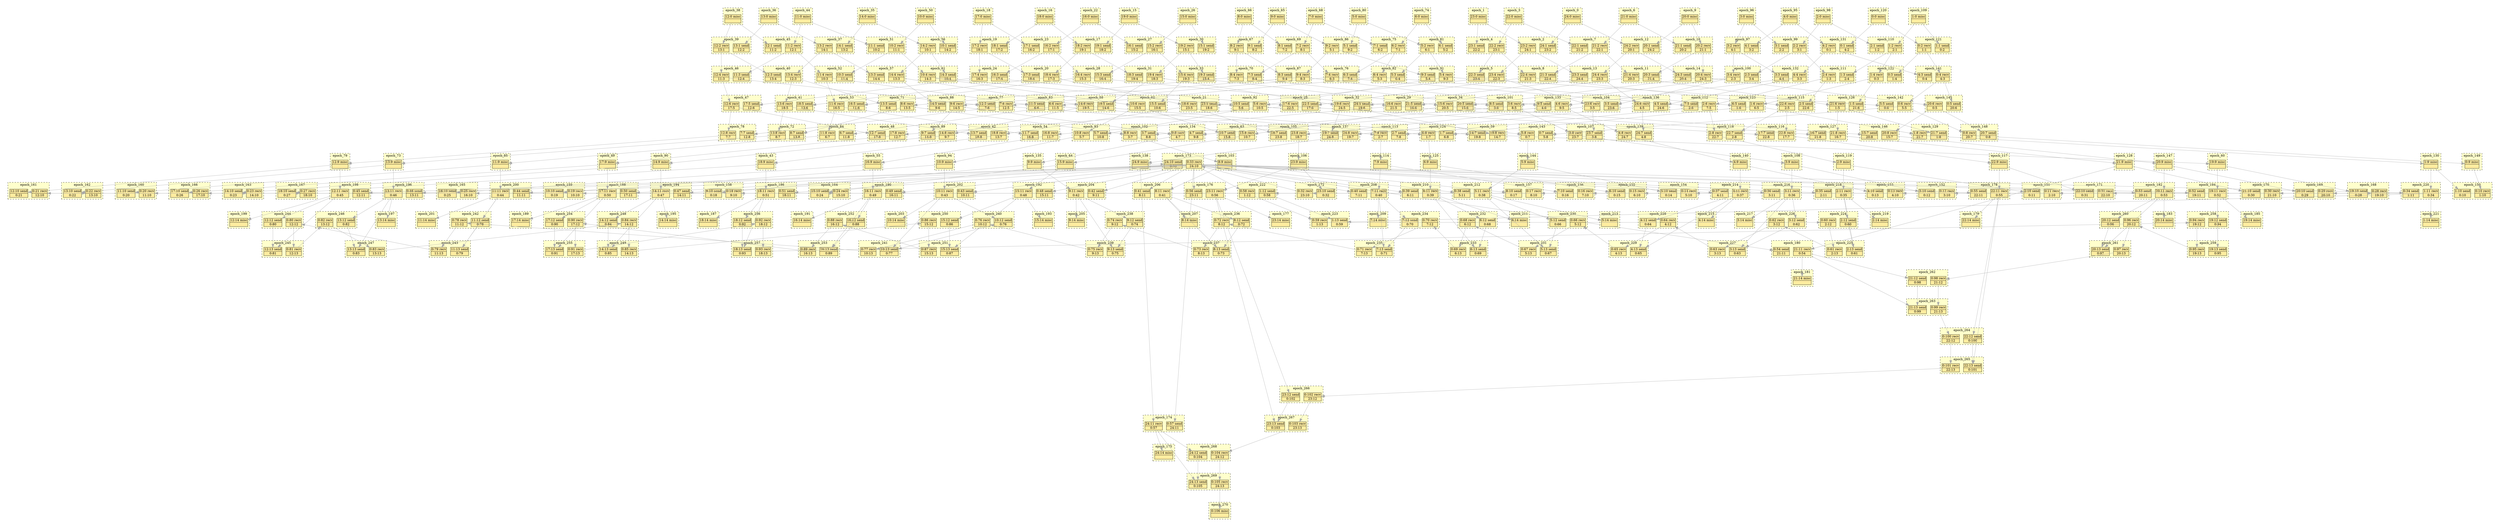 digraph{node[shape=none margin=0 style=filled colorscheme=ylorrd9 fillcolor=2];compound=true;splines=line;subgraph clusterdummy0_0{style=invis;subgraph clusterdummy0_1{style=invis;subgraph clusterdummy0_2{style=invis;subgraph cluster0{style=dashed;colorscheme=ylorrd9;bgcolor=1;edge[arrowhead=empty];label=epoch_0;452[label=<<table border="0" cellborder="0" cellspacing="0"><tr><td>24:0 misc</td></tr><hr/><tr><td> </td></tr></table>>];}}}}subgraph clusterdummy1_0{style=invis;subgraph clusterdummy1_1{style=invis;subgraph clusterdummy1_2{style=invis;subgraph cluster1{style=dashed;colorscheme=ylorrd9;bgcolor=1;edge[arrowhead=empty];label=epoch_1;437[label=<<table border="0" cellborder="0" cellspacing="0"><tr><td>23:0 misc</td></tr><hr/><tr><td> </td></tr></table>>];}}}}subgraph clusterdummy2_0{style=invis;subgraph clusterdummy2_1{style=invis;subgraph clusterdummy2_2{style=invis;subgraph cluster2{style=dashed;colorscheme=ylorrd9;bgcolor=1;edge[arrowhead=empty];label=epoch_2;439[label=<<table border="0" cellborder="0" cellspacing="0"><tr><td>23:2 recv</td></tr><hr/><tr><td> 24:1 </td></tr></table>>];453[label=<<table border="0" cellborder="0" cellspacing="0"><tr><td>24:1 send</td></tr><hr/><tr><td> 23:2 </td></tr></table>>];}}}}subgraph clusterdummy3_0{style=invis;subgraph clusterdummy3_1{style=invis;subgraph clusterdummy3_2{style=invis;subgraph cluster3{style=dashed;colorscheme=ylorrd9;bgcolor=1;edge[arrowhead=empty];label=epoch_3;422[label=<<table border="0" cellborder="0" cellspacing="0"><tr><td>22:0 misc</td></tr><hr/><tr><td> </td></tr></table>>];}}}}subgraph clusterdummy4_0{style=invis;subgraph clusterdummy4_1{style=invis;subgraph clusterdummy4_2{style=invis;subgraph cluster4{style=dashed;colorscheme=ylorrd9;bgcolor=1;edge[arrowhead=empty];label=epoch_4;424[label=<<table border="0" cellborder="0" cellspacing="0"><tr><td>22:2 recv</td></tr><hr/><tr><td> 23:1 </td></tr></table>>];438[label=<<table border="0" cellborder="0" cellspacing="0"><tr><td>23:1 send</td></tr><hr/><tr><td> 22:2 </td></tr></table>>];}}}}subgraph clusterdummy5_0{style=invis;subgraph clusterdummy5_1{style=invis;subgraph clusterdummy5_2{style=invis;subgraph cluster5{style=dashed;colorscheme=ylorrd9;bgcolor=1;edge[arrowhead=empty];label=epoch_5;425[label=<<table border="0" cellborder="0" cellspacing="0"><tr><td>22:3 send</td></tr><hr/><tr><td> 23:4 </td></tr></table>>];441[label=<<table border="0" cellborder="0" cellspacing="0"><tr><td>23:4 recv</td></tr><hr/><tr><td> 22:3 </td></tr></table>>];}}}}subgraph clusterdummy6_0{style=invis;subgraph clusterdummy6_1{style=invis;subgraph clusterdummy6_2{style=invis;subgraph cluster6{style=dashed;colorscheme=ylorrd9;bgcolor=1;edge[arrowhead=empty];label=epoch_6;407[label=<<table border="0" cellborder="0" cellspacing="0"><tr><td>21:0 misc</td></tr><hr/><tr><td> </td></tr></table>>];}}}}subgraph clusterdummy7_0{style=invis;subgraph clusterdummy7_1{style=invis;subgraph clusterdummy7_2{style=invis;subgraph cluster7{style=dashed;colorscheme=ylorrd9;bgcolor=1;edge[arrowhead=empty];label=epoch_7;409[label=<<table border="0" cellborder="0" cellspacing="0"><tr><td>21:2 recv</td></tr><hr/><tr><td> 22:1 </td></tr></table>>];423[label=<<table border="0" cellborder="0" cellspacing="0"><tr><td>22:1 send</td></tr><hr/><tr><td> 21:2 </td></tr></table>>];}}}}subgraph clusterdummy8_0{style=invis;subgraph clusterdummy8_1{style=invis;subgraph clusterdummy8_2{style=invis;subgraph cluster8{style=dashed;colorscheme=ylorrd9;bgcolor=1;edge[arrowhead=empty];label=epoch_8;410[label=<<table border="0" cellborder="0" cellspacing="0"><tr><td>21:3 send</td></tr><hr/><tr><td> 22:4 </td></tr></table>>];426[label=<<table border="0" cellborder="0" cellspacing="0"><tr><td>22:4 recv</td></tr><hr/><tr><td> 21:3 </td></tr></table>>];}}}}subgraph clusterdummy9_0{style=invis;subgraph clusterdummy9_1{style=invis;subgraph clusterdummy9_2{style=invis;subgraph cluster9{style=dashed;colorscheme=ylorrd9;bgcolor=1;edge[arrowhead=empty];label=epoch_9;392[label=<<table border="0" cellborder="0" cellspacing="0"><tr><td>20:0 misc</td></tr><hr/><tr><td> </td></tr></table>>];}}}}subgraph clusterdummy10_0{style=invis;subgraph clusterdummy10_1{style=invis;subgraph clusterdummy10_2{style=invis;subgraph cluster10{style=dashed;colorscheme=ylorrd9;bgcolor=1;edge[arrowhead=empty];label=epoch_10;394[label=<<table border="0" cellborder="0" cellspacing="0"><tr><td>20:2 recv</td></tr><hr/><tr><td> 21:1 </td></tr></table>>];408[label=<<table border="0" cellborder="0" cellspacing="0"><tr><td>21:1 send</td></tr><hr/><tr><td> 20:2 </td></tr></table>>];}}}}subgraph clusterdummy11_0{style=invis;subgraph clusterdummy11_1{style=invis;subgraph clusterdummy11_2{style=invis;subgraph cluster11{style=dashed;colorscheme=ylorrd9;bgcolor=1;edge[arrowhead=empty];label=epoch_11;395[label=<<table border="0" cellborder="0" cellspacing="0"><tr><td>20:3 send</td></tr><hr/><tr><td> 21:4 </td></tr></table>>];411[label=<<table border="0" cellborder="0" cellspacing="0"><tr><td>21:4 recv</td></tr><hr/><tr><td> 20:3 </td></tr></table>>];}}}}subgraph clusterdummy12_0{style=invis;subgraph clusterdummy12_1{style=invis;subgraph clusterdummy12_2{style=invis;subgraph cluster12{style=dashed;colorscheme=ylorrd9;bgcolor=1;edge[arrowhead=empty];label=epoch_12;393[label=<<table border="0" cellborder="0" cellspacing="0"><tr><td>20:1 send</td></tr><hr/><tr><td> 24:2 </td></tr></table>>];454[label=<<table border="0" cellborder="0" cellspacing="0"><tr><td>24:2 recv</td></tr><hr/><tr><td> 20:1 </td></tr></table>>];}}}}subgraph clusterdummy13_0{style=invis;subgraph clusterdummy13_1{style=invis;subgraph clusterdummy13_2{style=invis;subgraph cluster13{style=dashed;colorscheme=ylorrd9;bgcolor=1;edge[arrowhead=empty];label=epoch_13;440[label=<<table border="0" cellborder="0" cellspacing="0"><tr><td>23:3 send</td></tr><hr/><tr><td> 24:4 </td></tr></table>>];456[label=<<table border="0" cellborder="0" cellspacing="0"><tr><td>24:4 recv</td></tr><hr/><tr><td> 23:3 </td></tr></table>>];}}}}subgraph clusterdummy14_0{style=invis;subgraph clusterdummy14_1{style=invis;subgraph clusterdummy14_2{style=invis;subgraph cluster14{style=dashed;colorscheme=ylorrd9;bgcolor=1;edge[arrowhead=empty];label=epoch_14;396[label=<<table border="0" cellborder="0" cellspacing="0"><tr><td>20:4 recv</td></tr><hr/><tr><td> 24:3 </td></tr></table>>];455[label=<<table border="0" cellborder="0" cellspacing="0"><tr><td>24:3 send</td></tr><hr/><tr><td> 20:4 </td></tr></table>>];}}}}subgraph clusterdummy15_0{style=invis;subgraph clusterdummy15_1{style=invis;subgraph clusterdummy15_2{style=invis;subgraph cluster15{style=dashed;colorscheme=ylorrd9;bgcolor=1;edge[arrowhead=empty];label=epoch_15;377[label=<<table border="0" cellborder="0" cellspacing="0"><tr><td>19:0 misc</td></tr><hr/><tr><td> </td></tr></table>>];}}}}subgraph clusterdummy16_0{style=invis;subgraph clusterdummy16_1{style=invis;subgraph clusterdummy16_2{style=invis;subgraph cluster16{style=dashed;colorscheme=ylorrd9;bgcolor=1;edge[arrowhead=empty];label=epoch_16;362[label=<<table border="0" cellborder="0" cellspacing="0"><tr><td>18:0 misc</td></tr><hr/><tr><td> </td></tr></table>>];}}}}subgraph clusterdummy17_0{style=invis;subgraph clusterdummy17_1{style=invis;subgraph clusterdummy17_2{style=invis;subgraph cluster17{style=dashed;colorscheme=ylorrd9;bgcolor=1;edge[arrowhead=empty];label=epoch_17;364[label=<<table border="0" cellborder="0" cellspacing="0"><tr><td>18:2 recv</td></tr><hr/><tr><td> 19:1 </td></tr></table>>];378[label=<<table border="0" cellborder="0" cellspacing="0"><tr><td>19:1 send</td></tr><hr/><tr><td> 18:2 </td></tr></table>>];}}}}subgraph clusterdummy18_0{style=invis;subgraph clusterdummy18_1{style=invis;subgraph clusterdummy18_2{style=invis;subgraph cluster18{style=dashed;colorscheme=ylorrd9;bgcolor=1;edge[arrowhead=empty];label=epoch_18;347[label=<<table border="0" cellborder="0" cellspacing="0"><tr><td>17:0 misc</td></tr><hr/><tr><td> </td></tr></table>>];}}}}subgraph clusterdummy19_0{style=invis;subgraph clusterdummy19_1{style=invis;subgraph clusterdummy19_2{style=invis;subgraph cluster19{style=dashed;colorscheme=ylorrd9;bgcolor=1;edge[arrowhead=empty];label=epoch_19;349[label=<<table border="0" cellborder="0" cellspacing="0"><tr><td>17:2 recv</td></tr><hr/><tr><td> 18:1 </td></tr></table>>];363[label=<<table border="0" cellborder="0" cellspacing="0"><tr><td>18:1 send</td></tr><hr/><tr><td> 17:2 </td></tr></table>>];}}}}subgraph clusterdummy20_0{style=invis;subgraph clusterdummy20_1{style=invis;subgraph clusterdummy20_2{style=invis;subgraph cluster20{style=dashed;colorscheme=ylorrd9;bgcolor=1;edge[arrowhead=empty];label=epoch_20;350[label=<<table border="0" cellborder="0" cellspacing="0"><tr><td>17:3 send</td></tr><hr/><tr><td> 18:4 </td></tr></table>>];366[label=<<table border="0" cellborder="0" cellspacing="0"><tr><td>18:4 recv</td></tr><hr/><tr><td> 17:3 </td></tr></table>>];}}}}subgraph clusterdummy21_0{style=invis;subgraph clusterdummy21_1{style=invis;subgraph clusterdummy21_2{style=invis;subgraph cluster21{style=dashed;colorscheme=ylorrd9;bgcolor=1;edge[arrowhead=empty];label=epoch_21;368[label=<<table border="0" cellborder="0" cellspacing="0"><tr><td>18:6 recv</td></tr><hr/><tr><td> 23:5 </td></tr></table>>];442[label=<<table border="0" cellborder="0" cellspacing="0"><tr><td>23:5 send</td></tr><hr/><tr><td> 18:6 </td></tr></table>>];}}}}subgraph clusterdummy22_0{style=invis;subgraph clusterdummy22_1{style=invis;subgraph clusterdummy22_2{style=invis;subgraph cluster22{style=dashed;colorscheme=ylorrd9;bgcolor=1;edge[arrowhead=empty];label=epoch_22;332[label=<<table border="0" cellborder="0" cellspacing="0"><tr><td>16:0 misc</td></tr><hr/><tr><td> </td></tr></table>>];}}}}subgraph clusterdummy23_0{style=invis;subgraph clusterdummy23_1{style=invis;subgraph clusterdummy23_2{style=invis;subgraph cluster23{style=dashed;colorscheme=ylorrd9;bgcolor=1;edge[arrowhead=empty];label=epoch_23;334[label=<<table border="0" cellborder="0" cellspacing="0"><tr><td>16:2 recv</td></tr><hr/><tr><td> 17:1 </td></tr></table>>];348[label=<<table border="0" cellborder="0" cellspacing="0"><tr><td>17:1 send</td></tr><hr/><tr><td> 16:2 </td></tr></table>>];}}}}subgraph clusterdummy24_0{style=invis;subgraph clusterdummy24_1{style=invis;subgraph clusterdummy24_2{style=invis;subgraph cluster24{style=dashed;colorscheme=ylorrd9;bgcolor=1;edge[arrowhead=empty];label=epoch_24;335[label=<<table border="0" cellborder="0" cellspacing="0"><tr><td>16:3 send</td></tr><hr/><tr><td> 17:4 </td></tr></table>>];351[label=<<table border="0" cellborder="0" cellspacing="0"><tr><td>17:4 recv</td></tr><hr/><tr><td> 16:3 </td></tr></table>>];}}}}subgraph clusterdummy25_0{style=invis;subgraph clusterdummy25_1{style=invis;subgraph clusterdummy25_2{style=invis;subgraph cluster25{style=dashed;colorscheme=ylorrd9;bgcolor=1;edge[arrowhead=empty];label=epoch_25;353[label=<<table border="0" cellborder="0" cellspacing="0"><tr><td>17:6 recv</td></tr><hr/><tr><td> 22:5 </td></tr></table>>];427[label=<<table border="0" cellborder="0" cellspacing="0"><tr><td>22:5 send</td></tr><hr/><tr><td> 17:6 </td></tr></table>>];}}}}subgraph clusterdummy26_0{style=invis;subgraph clusterdummy26_1{style=invis;subgraph clusterdummy26_2{style=invis;subgraph cluster26{style=dashed;colorscheme=ylorrd9;bgcolor=1;edge[arrowhead=empty];label=epoch_26;317[label=<<table border="0" cellborder="0" cellspacing="0"><tr><td>15:0 misc</td></tr><hr/><tr><td> </td></tr></table>>];}}}}subgraph clusterdummy27_0{style=invis;subgraph clusterdummy27_1{style=invis;subgraph clusterdummy27_2{style=invis;subgraph cluster27{style=dashed;colorscheme=ylorrd9;bgcolor=1;edge[arrowhead=empty];label=epoch_27;319[label=<<table border="0" cellborder="0" cellspacing="0"><tr><td>15:2 recv</td></tr><hr/><tr><td> 16:1 </td></tr></table>>];333[label=<<table border="0" cellborder="0" cellspacing="0"><tr><td>16:1 send</td></tr><hr/><tr><td> 15:2 </td></tr></table>>];}}}}subgraph clusterdummy28_0{style=invis;subgraph clusterdummy28_1{style=invis;subgraph clusterdummy28_2{style=invis;subgraph cluster28{style=dashed;colorscheme=ylorrd9;bgcolor=1;edge[arrowhead=empty];label=epoch_28;320[label=<<table border="0" cellborder="0" cellspacing="0"><tr><td>15:3 send</td></tr><hr/><tr><td> 16:4 </td></tr></table>>];336[label=<<table border="0" cellborder="0" cellspacing="0"><tr><td>16:4 recv</td></tr><hr/><tr><td> 15:3 </td></tr></table>>];}}}}subgraph clusterdummy29_0{style=invis;subgraph clusterdummy29_1{style=invis;subgraph clusterdummy29_2{style=invis;subgraph cluster29{style=dashed;colorscheme=ylorrd9;bgcolor=1;edge[arrowhead=empty];label=epoch_29;338[label=<<table border="0" cellborder="0" cellspacing="0"><tr><td>16:6 recv</td></tr><hr/><tr><td> 21:5 </td></tr></table>>];412[label=<<table border="0" cellborder="0" cellspacing="0"><tr><td>21:5 send</td></tr><hr/><tr><td> 16:6 </td></tr></table>>];}}}}subgraph clusterdummy30_0{style=invis;subgraph clusterdummy30_1{style=invis;subgraph clusterdummy30_2{style=invis;subgraph cluster30{style=dashed;colorscheme=ylorrd9;bgcolor=1;edge[arrowhead=empty];label=epoch_30;318[label=<<table border="0" cellborder="0" cellspacing="0"><tr><td>15:1 send</td></tr><hr/><tr><td> 19:2 </td></tr></table>>];379[label=<<table border="0" cellborder="0" cellspacing="0"><tr><td>19:2 recv</td></tr><hr/><tr><td> 15:1 </td></tr></table>>];}}}}subgraph clusterdummy31_0{style=invis;subgraph clusterdummy31_1{style=invis;subgraph clusterdummy31_2{style=invis;subgraph cluster31{style=dashed;colorscheme=ylorrd9;bgcolor=1;edge[arrowhead=empty];label=epoch_31;365[label=<<table border="0" cellborder="0" cellspacing="0"><tr><td>18:3 send</td></tr><hr/><tr><td> 19:4 </td></tr></table>>];381[label=<<table border="0" cellborder="0" cellspacing="0"><tr><td>19:4 recv</td></tr><hr/><tr><td> 18:3 </td></tr></table>>];}}}}subgraph clusterdummy32_0{style=invis;subgraph clusterdummy32_1{style=invis;subgraph clusterdummy32_2{style=invis;subgraph cluster32{style=dashed;colorscheme=ylorrd9;bgcolor=1;edge[arrowhead=empty];label=epoch_32;383[label=<<table border="0" cellborder="0" cellspacing="0"><tr><td>19:6 recv</td></tr><hr/><tr><td> 24:5 </td></tr></table>>];457[label=<<table border="0" cellborder="0" cellspacing="0"><tr><td>24:5 send</td></tr><hr/><tr><td> 19:6 </td></tr></table>>];}}}}subgraph clusterdummy33_0{style=invis;subgraph clusterdummy33_1{style=invis;subgraph clusterdummy33_2{style=invis;subgraph cluster33{style=dashed;colorscheme=ylorrd9;bgcolor=1;edge[arrowhead=empty];label=epoch_33;321[label=<<table border="0" cellborder="0" cellspacing="0"><tr><td>15:4 recv</td></tr><hr/><tr><td> 19:3 </td></tr></table>>];380[label=<<table border="0" cellborder="0" cellspacing="0"><tr><td>19:3 send</td></tr><hr/><tr><td> 15:4 </td></tr></table>>];}}}}subgraph clusterdummy34_0{style=invis;subgraph clusterdummy34_1{style=invis;subgraph clusterdummy34_2{style=invis;subgraph cluster34{style=dashed;colorscheme=ylorrd9;bgcolor=1;edge[arrowhead=empty];label=epoch_34;323[label=<<table border="0" cellborder="0" cellspacing="0"><tr><td>15:6 recv</td></tr><hr/><tr><td> 20:5 </td></tr></table>>];397[label=<<table border="0" cellborder="0" cellspacing="0"><tr><td>20:5 send</td></tr><hr/><tr><td> 15:6 </td></tr></table>>];}}}}subgraph clusterdummy35_0{style=invis;subgraph clusterdummy35_1{style=invis;subgraph clusterdummy35_2{style=invis;subgraph cluster35{style=dashed;colorscheme=ylorrd9;bgcolor=1;edge[arrowhead=empty];label=epoch_35;302[label=<<table border="0" cellborder="0" cellspacing="0"><tr><td>14:0 misc</td></tr><hr/><tr><td> </td></tr></table>>];}}}}subgraph clusterdummy36_0{style=invis;subgraph clusterdummy36_1{style=invis;subgraph clusterdummy36_2{style=invis;subgraph cluster36{style=dashed;colorscheme=ylorrd9;bgcolor=1;edge[arrowhead=empty];label=epoch_36;287[label=<<table border="0" cellborder="0" cellspacing="0"><tr><td>13:0 misc</td></tr><hr/><tr><td> </td></tr></table>>];}}}}subgraph clusterdummy37_0{style=invis;subgraph clusterdummy37_1{style=invis;subgraph clusterdummy37_2{style=invis;subgraph cluster37{style=dashed;colorscheme=ylorrd9;bgcolor=1;edge[arrowhead=empty];label=epoch_37;289[label=<<table border="0" cellborder="0" cellspacing="0"><tr><td>13:2 recv</td></tr><hr/><tr><td> 14:1 </td></tr></table>>];303[label=<<table border="0" cellborder="0" cellspacing="0"><tr><td>14:1 send</td></tr><hr/><tr><td> 13:2 </td></tr></table>>];}}}}subgraph clusterdummy38_0{style=invis;subgraph clusterdummy38_1{style=invis;subgraph clusterdummy38_2{style=invis;subgraph cluster38{style=dashed;colorscheme=ylorrd9;bgcolor=1;edge[arrowhead=empty];label=epoch_38;272[label=<<table border="0" cellborder="0" cellspacing="0"><tr><td>12:0 misc</td></tr><hr/><tr><td> </td></tr></table>>];}}}}subgraph clusterdummy39_0{style=invis;subgraph clusterdummy39_1{style=invis;subgraph clusterdummy39_2{style=invis;subgraph cluster39{style=dashed;colorscheme=ylorrd9;bgcolor=1;edge[arrowhead=empty];label=epoch_39;274[label=<<table border="0" cellborder="0" cellspacing="0"><tr><td>12:2 recv</td></tr><hr/><tr><td> 13:1 </td></tr></table>>];288[label=<<table border="0" cellborder="0" cellspacing="0"><tr><td>13:1 send</td></tr><hr/><tr><td> 12:2 </td></tr></table>>];}}}}subgraph clusterdummy40_0{style=invis;subgraph clusterdummy40_1{style=invis;subgraph clusterdummy40_2{style=invis;subgraph cluster40{style=dashed;colorscheme=ylorrd9;bgcolor=1;edge[arrowhead=empty];label=epoch_40;275[label=<<table border="0" cellborder="0" cellspacing="0"><tr><td>12:3 send</td></tr><hr/><tr><td> 13:4 </td></tr></table>>];291[label=<<table border="0" cellborder="0" cellspacing="0"><tr><td>13:4 recv</td></tr><hr/><tr><td> 12:3 </td></tr></table>>];}}}}subgraph clusterdummy41_0{style=invis;subgraph clusterdummy41_1{style=invis;subgraph clusterdummy41_2{style=invis;subgraph cluster41{style=dashed;colorscheme=ylorrd9;bgcolor=1;edge[arrowhead=empty];label=epoch_41;293[label=<<table border="0" cellborder="0" cellspacing="0"><tr><td>13:6 recv</td></tr><hr/><tr><td> 18:5 </td></tr></table>>];367[label=<<table border="0" cellborder="0" cellspacing="0"><tr><td>18:5 send</td></tr><hr/><tr><td> 13:6 </td></tr></table>>];}}}}subgraph clusterdummy42_0{style=invis;subgraph clusterdummy42_1{style=invis;subgraph clusterdummy42_2{style=invis;subgraph cluster42{style=dashed;colorscheme=ylorrd9;bgcolor=1;edge[arrowhead=empty];label=epoch_42;294[label=<<table border="0" cellborder="0" cellspacing="0"><tr><td>13:7 send</td></tr><hr/><tr><td> 18:8 </td></tr></table>>];370[label=<<table border="0" cellborder="0" cellspacing="0"><tr><td>18:8 recv</td></tr><hr/><tr><td> 13:7 </td></tr></table>>];}}}}subgraph clusterdummy43_0{style=invis;subgraph clusterdummy43_1{style=invis;subgraph clusterdummy43_2{style=invis;subgraph cluster43{style=dashed;colorscheme=ylorrd9;bgcolor=1;edge[arrowhead=empty];label=epoch_43;371[label=<<table border="0" cellborder="0" cellspacing="0"><tr><td>18:9 misc</td></tr><hr/><tr><td> </td></tr></table>>];}}}}subgraph clusterdummy44_0{style=invis;subgraph clusterdummy44_1{style=invis;subgraph clusterdummy44_2{style=invis;subgraph cluster44{style=dashed;colorscheme=ylorrd9;bgcolor=1;edge[arrowhead=empty];label=epoch_44;257[label=<<table border="0" cellborder="0" cellspacing="0"><tr><td>11:0 misc</td></tr><hr/><tr><td> </td></tr></table>>];}}}}subgraph clusterdummy45_0{style=invis;subgraph clusterdummy45_1{style=invis;subgraph clusterdummy45_2{style=invis;subgraph cluster45{style=dashed;colorscheme=ylorrd9;bgcolor=1;edge[arrowhead=empty];label=epoch_45;259[label=<<table border="0" cellborder="0" cellspacing="0"><tr><td>11:2 recv</td></tr><hr/><tr><td> 12:1 </td></tr></table>>];273[label=<<table border="0" cellborder="0" cellspacing="0"><tr><td>12:1 send</td></tr><hr/><tr><td> 11:2 </td></tr></table>>];}}}}subgraph clusterdummy46_0{style=invis;subgraph clusterdummy46_1{style=invis;subgraph clusterdummy46_2{style=invis;subgraph cluster46{style=dashed;colorscheme=ylorrd9;bgcolor=1;edge[arrowhead=empty];label=epoch_46;260[label=<<table border="0" cellborder="0" cellspacing="0"><tr><td>11:3 send</td></tr><hr/><tr><td> 12:4 </td></tr></table>>];276[label=<<table border="0" cellborder="0" cellspacing="0"><tr><td>12:4 recv</td></tr><hr/><tr><td> 11:3 </td></tr></table>>];}}}}subgraph clusterdummy47_0{style=invis;subgraph clusterdummy47_1{style=invis;subgraph clusterdummy47_2{style=invis;subgraph cluster47{style=dashed;colorscheme=ylorrd9;bgcolor=1;edge[arrowhead=empty];label=epoch_47;278[label=<<table border="0" cellborder="0" cellspacing="0"><tr><td>12:6 recv</td></tr><hr/><tr><td> 17:5 </td></tr></table>>];352[label=<<table border="0" cellborder="0" cellspacing="0"><tr><td>17:5 send</td></tr><hr/><tr><td> 12:6 </td></tr></table>>];}}}}subgraph clusterdummy48_0{style=invis;subgraph clusterdummy48_1{style=invis;subgraph clusterdummy48_2{style=invis;subgraph cluster48{style=dashed;colorscheme=ylorrd9;bgcolor=1;edge[arrowhead=empty];label=epoch_48;279[label=<<table border="0" cellborder="0" cellspacing="0"><tr><td>12:7 send</td></tr><hr/><tr><td> 17:8 </td></tr></table>>];355[label=<<table border="0" cellborder="0" cellspacing="0"><tr><td>17:8 recv</td></tr><hr/><tr><td> 12:7 </td></tr></table>>];}}}}subgraph clusterdummy49_0{style=invis;subgraph clusterdummy49_1{style=invis;subgraph clusterdummy49_2{style=invis;subgraph cluster49{style=dashed;colorscheme=ylorrd9;bgcolor=1;edge[arrowhead=empty];label=epoch_49;356[label=<<table border="0" cellborder="0" cellspacing="0"><tr><td>17:9 misc</td></tr><hr/><tr><td> </td></tr></table>>];}}}}subgraph clusterdummy50_0{style=invis;subgraph clusterdummy50_1{style=invis;subgraph clusterdummy50_2{style=invis;subgraph cluster50{style=dashed;colorscheme=ylorrd9;bgcolor=1;edge[arrowhead=empty];label=epoch_50;242[label=<<table border="0" cellborder="0" cellspacing="0"><tr><td>10:0 misc</td></tr><hr/><tr><td> </td></tr></table>>];}}}}subgraph clusterdummy51_0{style=invis;subgraph clusterdummy51_1{style=invis;subgraph clusterdummy51_2{style=invis;subgraph cluster51{style=dashed;colorscheme=ylorrd9;bgcolor=1;edge[arrowhead=empty];label=epoch_51;244[label=<<table border="0" cellborder="0" cellspacing="0"><tr><td>10:2 recv</td></tr><hr/><tr><td> 11:1 </td></tr></table>>];258[label=<<table border="0" cellborder="0" cellspacing="0"><tr><td>11:1 send</td></tr><hr/><tr><td> 10:2 </td></tr></table>>];}}}}subgraph clusterdummy52_0{style=invis;subgraph clusterdummy52_1{style=invis;subgraph clusterdummy52_2{style=invis;subgraph cluster52{style=dashed;colorscheme=ylorrd9;bgcolor=1;edge[arrowhead=empty];label=epoch_52;245[label=<<table border="0" cellborder="0" cellspacing="0"><tr><td>10:3 send</td></tr><hr/><tr><td> 11:4 </td></tr></table>>];261[label=<<table border="0" cellborder="0" cellspacing="0"><tr><td>11:4 recv</td></tr><hr/><tr><td> 10:3 </td></tr></table>>];}}}}subgraph clusterdummy53_0{style=invis;subgraph clusterdummy53_1{style=invis;subgraph clusterdummy53_2{style=invis;subgraph cluster53{style=dashed;colorscheme=ylorrd9;bgcolor=1;edge[arrowhead=empty];label=epoch_53;263[label=<<table border="0" cellborder="0" cellspacing="0"><tr><td>11:6 recv</td></tr><hr/><tr><td> 16:5 </td></tr></table>>];337[label=<<table border="0" cellborder="0" cellspacing="0"><tr><td>16:5 send</td></tr><hr/><tr><td> 11:6 </td></tr></table>>];}}}}subgraph clusterdummy54_0{style=invis;subgraph clusterdummy54_1{style=invis;subgraph clusterdummy54_2{style=invis;subgraph cluster54{style=dashed;colorscheme=ylorrd9;bgcolor=1;edge[arrowhead=empty];label=epoch_54;264[label=<<table border="0" cellborder="0" cellspacing="0"><tr><td>11:7 send</td></tr><hr/><tr><td> 16:8 </td></tr></table>>];340[label=<<table border="0" cellborder="0" cellspacing="0"><tr><td>16:8 recv</td></tr><hr/><tr><td> 11:7 </td></tr></table>>];}}}}subgraph clusterdummy55_0{style=invis;subgraph clusterdummy55_1{style=invis;subgraph clusterdummy55_2{style=invis;subgraph cluster55{style=dashed;colorscheme=ylorrd9;bgcolor=1;edge[arrowhead=empty];label=epoch_55;341[label=<<table border="0" cellborder="0" cellspacing="0"><tr><td>16:9 misc</td></tr><hr/><tr><td> </td></tr></table>>];}}}}subgraph clusterdummy56_0{style=invis;subgraph clusterdummy56_1{style=invis;subgraph clusterdummy56_2{style=invis;subgraph cluster56{style=dashed;colorscheme=ylorrd9;bgcolor=1;edge[arrowhead=empty];label=epoch_56;243[label=<<table border="0" cellborder="0" cellspacing="0"><tr><td>10:1 send</td></tr><hr/><tr><td> 14:2 </td></tr></table>>];304[label=<<table border="0" cellborder="0" cellspacing="0"><tr><td>14:2 recv</td></tr><hr/><tr><td> 10:1 </td></tr></table>>];}}}}subgraph clusterdummy57_0{style=invis;subgraph clusterdummy57_1{style=invis;subgraph clusterdummy57_2{style=invis;subgraph cluster57{style=dashed;colorscheme=ylorrd9;bgcolor=1;edge[arrowhead=empty];label=epoch_57;290[label=<<table border="0" cellborder="0" cellspacing="0"><tr><td>13:3 send</td></tr><hr/><tr><td> 14:4 </td></tr></table>>];306[label=<<table border="0" cellborder="0" cellspacing="0"><tr><td>14:4 recv</td></tr><hr/><tr><td> 13:3 </td></tr></table>>];}}}}subgraph clusterdummy58_0{style=invis;subgraph clusterdummy58_1{style=invis;subgraph clusterdummy58_2{style=invis;subgraph cluster58{style=dashed;colorscheme=ylorrd9;bgcolor=1;edge[arrowhead=empty];label=epoch_58;308[label=<<table border="0" cellborder="0" cellspacing="0"><tr><td>14:6 recv</td></tr><hr/><tr><td> 19:5 </td></tr></table>>];382[label=<<table border="0" cellborder="0" cellspacing="0"><tr><td>19:5 send</td></tr><hr/><tr><td> 14:6 </td></tr></table>>];}}}}subgraph clusterdummy59_0{style=invis;subgraph clusterdummy59_1{style=invis;subgraph clusterdummy59_2{style=invis;subgraph cluster59{style=dashed;colorscheme=ylorrd9;bgcolor=1;edge[arrowhead=empty];label=epoch_59;309[label=<<table border="0" cellborder="0" cellspacing="0"><tr><td>14:7 send</td></tr><hr/><tr><td> 19:8 </td></tr></table>>];385[label=<<table border="0" cellborder="0" cellspacing="0"><tr><td>19:8 recv</td></tr><hr/><tr><td> 14:7 </td></tr></table>>];}}}}subgraph clusterdummy60_0{style=invis;subgraph clusterdummy60_1{style=invis;subgraph clusterdummy60_2{style=invis;subgraph cluster60{style=dashed;colorscheme=ylorrd9;bgcolor=1;edge[arrowhead=empty];label=epoch_60;386[label=<<table border="0" cellborder="0" cellspacing="0"><tr><td>19:9 misc</td></tr><hr/><tr><td> </td></tr></table>>];}}}}subgraph clusterdummy61_0{style=invis;subgraph clusterdummy61_1{style=invis;subgraph clusterdummy61_2{style=invis;subgraph cluster61{style=dashed;colorscheme=ylorrd9;bgcolor=1;edge[arrowhead=empty];label=epoch_61;246[label=<<table border="0" cellborder="0" cellspacing="0"><tr><td>10:4 recv</td></tr><hr/><tr><td> 14:3 </td></tr></table>>];305[label=<<table border="0" cellborder="0" cellspacing="0"><tr><td>14:3 send</td></tr><hr/><tr><td> 10:4 </td></tr></table>>];}}}}subgraph clusterdummy62_0{style=invis;subgraph clusterdummy62_1{style=invis;subgraph clusterdummy62_2{style=invis;subgraph cluster62{style=dashed;colorscheme=ylorrd9;bgcolor=1;edge[arrowhead=empty];label=epoch_62;248[label=<<table border="0" cellborder="0" cellspacing="0"><tr><td>10:6 recv</td></tr><hr/><tr><td> 15:5 </td></tr></table>>];322[label=<<table border="0" cellborder="0" cellspacing="0"><tr><td>15:5 send</td></tr><hr/><tr><td> 10:6 </td></tr></table>>];}}}}subgraph clusterdummy63_0{style=invis;subgraph clusterdummy63_1{style=invis;subgraph clusterdummy63_2{style=invis;subgraph cluster63{style=dashed;colorscheme=ylorrd9;bgcolor=1;edge[arrowhead=empty];label=epoch_63;249[label=<<table border="0" cellborder="0" cellspacing="0"><tr><td>10:7 send</td></tr><hr/><tr><td> 15:8 </td></tr></table>>];325[label=<<table border="0" cellborder="0" cellspacing="0"><tr><td>15:8 recv</td></tr><hr/><tr><td> 10:7 </td></tr></table>>];}}}}subgraph clusterdummy64_0{style=invis;subgraph clusterdummy64_1{style=invis;subgraph clusterdummy64_2{style=invis;subgraph cluster64{style=dashed;colorscheme=ylorrd9;bgcolor=1;edge[arrowhead=empty];label=epoch_64;326[label=<<table border="0" cellborder="0" cellspacing="0"><tr><td>15:9 misc</td></tr><hr/><tr><td> </td></tr></table>>];}}}}subgraph clusterdummy65_0{style=invis;subgraph clusterdummy65_1{style=invis;subgraph clusterdummy65_2{style=invis;subgraph cluster65{style=dashed;colorscheme=ylorrd9;bgcolor=1;edge[arrowhead=empty];label=epoch_65;227[label=<<table border="0" cellborder="0" cellspacing="0"><tr><td>9:0 misc</td></tr><hr/><tr><td> </td></tr></table>>];}}}}subgraph clusterdummy66_0{style=invis;subgraph clusterdummy66_1{style=invis;subgraph clusterdummy66_2{style=invis;subgraph cluster66{style=dashed;colorscheme=ylorrd9;bgcolor=1;edge[arrowhead=empty];label=epoch_66;212[label=<<table border="0" cellborder="0" cellspacing="0"><tr><td>8:0 misc</td></tr><hr/><tr><td> </td></tr></table>>];}}}}subgraph clusterdummy67_0{style=invis;subgraph clusterdummy67_1{style=invis;subgraph clusterdummy67_2{style=invis;subgraph cluster67{style=dashed;colorscheme=ylorrd9;bgcolor=1;edge[arrowhead=empty];label=epoch_67;214[label=<<table border="0" cellborder="0" cellspacing="0"><tr><td>8:2 recv</td></tr><hr/><tr><td> 9:1 </td></tr></table>>];228[label=<<table border="0" cellborder="0" cellspacing="0"><tr><td>9:1 send</td></tr><hr/><tr><td> 8:2 </td></tr></table>>];}}}}subgraph clusterdummy68_0{style=invis;subgraph clusterdummy68_1{style=invis;subgraph clusterdummy68_2{style=invis;subgraph cluster68{style=dashed;colorscheme=ylorrd9;bgcolor=1;edge[arrowhead=empty];label=epoch_68;197[label=<<table border="0" cellborder="0" cellspacing="0"><tr><td>7:0 misc</td></tr><hr/><tr><td> </td></tr></table>>];}}}}subgraph clusterdummy69_0{style=invis;subgraph clusterdummy69_1{style=invis;subgraph clusterdummy69_2{style=invis;subgraph cluster69{style=dashed;colorscheme=ylorrd9;bgcolor=1;edge[arrowhead=empty];label=epoch_69;199[label=<<table border="0" cellborder="0" cellspacing="0"><tr><td>7:2 recv</td></tr><hr/><tr><td> 8:1 </td></tr></table>>];213[label=<<table border="0" cellborder="0" cellspacing="0"><tr><td>8:1 send</td></tr><hr/><tr><td> 7:2 </td></tr></table>>];}}}}subgraph clusterdummy70_0{style=invis;subgraph clusterdummy70_1{style=invis;subgraph clusterdummy70_2{style=invis;subgraph cluster70{style=dashed;colorscheme=ylorrd9;bgcolor=1;edge[arrowhead=empty];label=epoch_70;200[label=<<table border="0" cellborder="0" cellspacing="0"><tr><td>7:3 send</td></tr><hr/><tr><td> 8:4 </td></tr></table>>];216[label=<<table border="0" cellborder="0" cellspacing="0"><tr><td>8:4 recv</td></tr><hr/><tr><td> 7:3 </td></tr></table>>];}}}}subgraph clusterdummy71_0{style=invis;subgraph clusterdummy71_1{style=invis;subgraph clusterdummy71_2{style=invis;subgraph cluster71{style=dashed;colorscheme=ylorrd9;bgcolor=1;edge[arrowhead=empty];label=epoch_71;218[label=<<table border="0" cellborder="0" cellspacing="0"><tr><td>8:6 recv</td></tr><hr/><tr><td> 13:5 </td></tr></table>>];292[label=<<table border="0" cellborder="0" cellspacing="0"><tr><td>13:5 send</td></tr><hr/><tr><td> 8:6 </td></tr></table>>];}}}}subgraph clusterdummy72_0{style=invis;subgraph clusterdummy72_1{style=invis;subgraph clusterdummy72_2{style=invis;subgraph cluster72{style=dashed;colorscheme=ylorrd9;bgcolor=1;edge[arrowhead=empty];label=epoch_72;219[label=<<table border="0" cellborder="0" cellspacing="0"><tr><td>8:7 send</td></tr><hr/><tr><td> 13:8 </td></tr></table>>];295[label=<<table border="0" cellborder="0" cellspacing="0"><tr><td>13:8 recv</td></tr><hr/><tr><td> 8:7 </td></tr></table>>];}}}}subgraph clusterdummy73_0{style=invis;subgraph clusterdummy73_1{style=invis;subgraph clusterdummy73_2{style=invis;subgraph cluster73{style=dashed;colorscheme=ylorrd9;bgcolor=1;edge[arrowhead=empty];label=epoch_73;296[label=<<table border="0" cellborder="0" cellspacing="0"><tr><td>13:9 misc</td></tr><hr/><tr><td> </td></tr></table>>];}}}}subgraph clusterdummy74_0{style=invis;subgraph clusterdummy74_1{style=invis;subgraph clusterdummy74_2{style=invis;subgraph cluster74{style=dashed;colorscheme=ylorrd9;bgcolor=1;edge[arrowhead=empty];label=epoch_74;182[label=<<table border="0" cellborder="0" cellspacing="0"><tr><td>6:0 misc</td></tr><hr/><tr><td> </td></tr></table>>];}}}}subgraph clusterdummy75_0{style=invis;subgraph clusterdummy75_1{style=invis;subgraph clusterdummy75_2{style=invis;subgraph cluster75{style=dashed;colorscheme=ylorrd9;bgcolor=1;edge[arrowhead=empty];label=epoch_75;184[label=<<table border="0" cellborder="0" cellspacing="0"><tr><td>6:2 recv</td></tr><hr/><tr><td> 7:1 </td></tr></table>>];198[label=<<table border="0" cellborder="0" cellspacing="0"><tr><td>7:1 send</td></tr><hr/><tr><td> 6:2 </td></tr></table>>];}}}}subgraph clusterdummy76_0{style=invis;subgraph clusterdummy76_1{style=invis;subgraph clusterdummy76_2{style=invis;subgraph cluster76{style=dashed;colorscheme=ylorrd9;bgcolor=1;edge[arrowhead=empty];label=epoch_76;185[label=<<table border="0" cellborder="0" cellspacing="0"><tr><td>6:3 send</td></tr><hr/><tr><td> 7:4 </td></tr></table>>];201[label=<<table border="0" cellborder="0" cellspacing="0"><tr><td>7:4 recv</td></tr><hr/><tr><td> 6:3 </td></tr></table>>];}}}}subgraph clusterdummy77_0{style=invis;subgraph clusterdummy77_1{style=invis;subgraph clusterdummy77_2{style=invis;subgraph cluster77{style=dashed;colorscheme=ylorrd9;bgcolor=1;edge[arrowhead=empty];label=epoch_77;203[label=<<table border="0" cellborder="0" cellspacing="0"><tr><td>7:6 recv</td></tr><hr/><tr><td> 12:5 </td></tr></table>>];277[label=<<table border="0" cellborder="0" cellspacing="0"><tr><td>12:5 send</td></tr><hr/><tr><td> 7:6 </td></tr></table>>];}}}}subgraph clusterdummy78_0{style=invis;subgraph clusterdummy78_1{style=invis;subgraph clusterdummy78_2{style=invis;subgraph cluster78{style=dashed;colorscheme=ylorrd9;bgcolor=1;edge[arrowhead=empty];label=epoch_78;204[label=<<table border="0" cellborder="0" cellspacing="0"><tr><td>7:7 send</td></tr><hr/><tr><td> 12:8 </td></tr></table>>];280[label=<<table border="0" cellborder="0" cellspacing="0"><tr><td>12:8 recv</td></tr><hr/><tr><td> 7:7 </td></tr></table>>];}}}}subgraph clusterdummy79_0{style=invis;subgraph clusterdummy79_1{style=invis;subgraph clusterdummy79_2{style=invis;subgraph cluster79{style=dashed;colorscheme=ylorrd9;bgcolor=1;edge[arrowhead=empty];label=epoch_79;281[label=<<table border="0" cellborder="0" cellspacing="0"><tr><td>12:9 misc</td></tr><hr/><tr><td> </td></tr></table>>];}}}}subgraph clusterdummy80_0{style=invis;subgraph clusterdummy80_1{style=invis;subgraph clusterdummy80_2{style=invis;subgraph cluster80{style=dashed;colorscheme=ylorrd9;bgcolor=1;edge[arrowhead=empty];label=epoch_80;167[label=<<table border="0" cellborder="0" cellspacing="0"><tr><td>5:0 misc</td></tr><hr/><tr><td> </td></tr></table>>];}}}}subgraph clusterdummy81_0{style=invis;subgraph clusterdummy81_1{style=invis;subgraph clusterdummy81_2{style=invis;subgraph cluster81{style=dashed;colorscheme=ylorrd9;bgcolor=1;edge[arrowhead=empty];label=epoch_81;169[label=<<table border="0" cellborder="0" cellspacing="0"><tr><td>5:2 recv</td></tr><hr/><tr><td> 6:1 </td></tr></table>>];183[label=<<table border="0" cellborder="0" cellspacing="0"><tr><td>6:1 send</td></tr><hr/><tr><td> 5:2 </td></tr></table>>];}}}}subgraph clusterdummy82_0{style=invis;subgraph clusterdummy82_1{style=invis;subgraph clusterdummy82_2{style=invis;subgraph cluster82{style=dashed;colorscheme=ylorrd9;bgcolor=1;edge[arrowhead=empty];label=epoch_82;170[label=<<table border="0" cellborder="0" cellspacing="0"><tr><td>5:3 send</td></tr><hr/><tr><td> 6:4 </td></tr></table>>];186[label=<<table border="0" cellborder="0" cellspacing="0"><tr><td>6:4 recv</td></tr><hr/><tr><td> 5:3 </td></tr></table>>];}}}}subgraph clusterdummy83_0{style=invis;subgraph clusterdummy83_1{style=invis;subgraph clusterdummy83_2{style=invis;subgraph cluster83{style=dashed;colorscheme=ylorrd9;bgcolor=1;edge[arrowhead=empty];label=epoch_83;188[label=<<table border="0" cellborder="0" cellspacing="0"><tr><td>6:6 recv</td></tr><hr/><tr><td> 11:5 </td></tr></table>>];262[label=<<table border="0" cellborder="0" cellspacing="0"><tr><td>11:5 send</td></tr><hr/><tr><td> 6:6 </td></tr></table>>];}}}}subgraph clusterdummy84_0{style=invis;subgraph clusterdummy84_1{style=invis;subgraph clusterdummy84_2{style=invis;subgraph cluster84{style=dashed;colorscheme=ylorrd9;bgcolor=1;edge[arrowhead=empty];label=epoch_84;189[label=<<table border="0" cellborder="0" cellspacing="0"><tr><td>6:7 send</td></tr><hr/><tr><td> 11:8 </td></tr></table>>];265[label=<<table border="0" cellborder="0" cellspacing="0"><tr><td>11:8 recv</td></tr><hr/><tr><td> 6:7 </td></tr></table>>];}}}}subgraph clusterdummy85_0{style=invis;subgraph clusterdummy85_1{style=invis;subgraph clusterdummy85_2{style=invis;subgraph cluster85{style=dashed;colorscheme=ylorrd9;bgcolor=1;edge[arrowhead=empty];label=epoch_85;266[label=<<table border="0" cellborder="0" cellspacing="0"><tr><td>11:9 misc</td></tr><hr/><tr><td> </td></tr></table>>];}}}}subgraph clusterdummy86_0{style=invis;subgraph clusterdummy86_1{style=invis;subgraph clusterdummy86_2{style=invis;subgraph cluster86{style=dashed;colorscheme=ylorrd9;bgcolor=1;edge[arrowhead=empty];label=epoch_86;168[label=<<table border="0" cellborder="0" cellspacing="0"><tr><td>5:1 send</td></tr><hr/><tr><td> 9:2 </td></tr></table>>];229[label=<<table border="0" cellborder="0" cellspacing="0"><tr><td>9:2 recv</td></tr><hr/><tr><td> 5:1 </td></tr></table>>];}}}}subgraph clusterdummy87_0{style=invis;subgraph clusterdummy87_1{style=invis;subgraph clusterdummy87_2{style=invis;subgraph cluster87{style=dashed;colorscheme=ylorrd9;bgcolor=1;edge[arrowhead=empty];label=epoch_87;215[label=<<table border="0" cellborder="0" cellspacing="0"><tr><td>8:3 send</td></tr><hr/><tr><td> 9:4 </td></tr></table>>];231[label=<<table border="0" cellborder="0" cellspacing="0"><tr><td>9:4 recv</td></tr><hr/><tr><td> 8:3 </td></tr></table>>];}}}}subgraph clusterdummy88_0{style=invis;subgraph clusterdummy88_1{style=invis;subgraph clusterdummy88_2{style=invis;subgraph cluster88{style=dashed;colorscheme=ylorrd9;bgcolor=1;edge[arrowhead=empty];label=epoch_88;233[label=<<table border="0" cellborder="0" cellspacing="0"><tr><td>9:6 recv</td></tr><hr/><tr><td> 14:5 </td></tr></table>>];307[label=<<table border="0" cellborder="0" cellspacing="0"><tr><td>14:5 send</td></tr><hr/><tr><td> 9:6 </td></tr></table>>];}}}}subgraph clusterdummy89_0{style=invis;subgraph clusterdummy89_1{style=invis;subgraph clusterdummy89_2{style=invis;subgraph cluster89{style=dashed;colorscheme=ylorrd9;bgcolor=1;edge[arrowhead=empty];label=epoch_89;234[label=<<table border="0" cellborder="0" cellspacing="0"><tr><td>9:7 send</td></tr><hr/><tr><td> 14:8 </td></tr></table>>];310[label=<<table border="0" cellborder="0" cellspacing="0"><tr><td>14:8 recv</td></tr><hr/><tr><td> 9:7 </td></tr></table>>];}}}}subgraph clusterdummy90_0{style=invis;subgraph clusterdummy90_1{style=invis;subgraph clusterdummy90_2{style=invis;subgraph cluster90{style=dashed;colorscheme=ylorrd9;bgcolor=1;edge[arrowhead=empty];label=epoch_90;311[label=<<table border="0" cellborder="0" cellspacing="0"><tr><td>14:9 misc</td></tr><hr/><tr><td> </td></tr></table>>];}}}}subgraph clusterdummy91_0{style=invis;subgraph clusterdummy91_1{style=invis;subgraph clusterdummy91_2{style=invis;subgraph cluster91{style=dashed;colorscheme=ylorrd9;bgcolor=1;edge[arrowhead=empty];label=epoch_91;171[label=<<table border="0" cellborder="0" cellspacing="0"><tr><td>5:4 recv</td></tr><hr/><tr><td> 9:3 </td></tr></table>>];230[label=<<table border="0" cellborder="0" cellspacing="0"><tr><td>9:3 send</td></tr><hr/><tr><td> 5:4 </td></tr></table>>];}}}}subgraph clusterdummy92_0{style=invis;subgraph clusterdummy92_1{style=invis;subgraph clusterdummy92_2{style=invis;subgraph cluster92{style=dashed;colorscheme=ylorrd9;bgcolor=1;edge[arrowhead=empty];label=epoch_92;173[label=<<table border="0" cellborder="0" cellspacing="0"><tr><td>5:6 recv</td></tr><hr/><tr><td> 10:5 </td></tr></table>>];247[label=<<table border="0" cellborder="0" cellspacing="0"><tr><td>10:5 send</td></tr><hr/><tr><td> 5:6 </td></tr></table>>];}}}}subgraph clusterdummy93_0{style=invis;subgraph clusterdummy93_1{style=invis;subgraph clusterdummy93_2{style=invis;subgraph cluster93{style=dashed;colorscheme=ylorrd9;bgcolor=1;edge[arrowhead=empty];label=epoch_93;174[label=<<table border="0" cellborder="0" cellspacing="0"><tr><td>5:7 send</td></tr><hr/><tr><td> 10:8 </td></tr></table>>];250[label=<<table border="0" cellborder="0" cellspacing="0"><tr><td>10:8 recv</td></tr><hr/><tr><td> 5:7 </td></tr></table>>];}}}}subgraph clusterdummy94_0{style=invis;subgraph clusterdummy94_1{style=invis;subgraph clusterdummy94_2{style=invis;subgraph cluster94{style=dashed;colorscheme=ylorrd9;bgcolor=1;edge[arrowhead=empty];label=epoch_94;251[label=<<table border="0" cellborder="0" cellspacing="0"><tr><td>10:9 misc</td></tr><hr/><tr><td> </td></tr></table>>];}}}}subgraph clusterdummy95_0{style=invis;subgraph clusterdummy95_1{style=invis;subgraph clusterdummy95_2{style=invis;subgraph cluster95{style=dashed;colorscheme=ylorrd9;bgcolor=1;edge[arrowhead=empty];label=epoch_95;152[label=<<table border="0" cellborder="0" cellspacing="0"><tr><td>4:0 misc</td></tr><hr/><tr><td> </td></tr></table>>];}}}}subgraph clusterdummy96_0{style=invis;subgraph clusterdummy96_1{style=invis;subgraph clusterdummy96_2{style=invis;subgraph cluster96{style=dashed;colorscheme=ylorrd9;bgcolor=1;edge[arrowhead=empty];label=epoch_96;137[label=<<table border="0" cellborder="0" cellspacing="0"><tr><td>3:0 misc</td></tr><hr/><tr><td> </td></tr></table>>];}}}}subgraph clusterdummy97_0{style=invis;subgraph clusterdummy97_1{style=invis;subgraph clusterdummy97_2{style=invis;subgraph cluster97{style=dashed;colorscheme=ylorrd9;bgcolor=1;edge[arrowhead=empty];label=epoch_97;139[label=<<table border="0" cellborder="0" cellspacing="0"><tr><td>3:2 recv</td></tr><hr/><tr><td> 4:1 </td></tr></table>>];153[label=<<table border="0" cellborder="0" cellspacing="0"><tr><td>4:1 send</td></tr><hr/><tr><td> 3:2 </td></tr></table>>];}}}}subgraph clusterdummy98_0{style=invis;subgraph clusterdummy98_1{style=invis;subgraph clusterdummy98_2{style=invis;subgraph cluster98{style=dashed;colorscheme=ylorrd9;bgcolor=1;edge[arrowhead=empty];label=epoch_98;122[label=<<table border="0" cellborder="0" cellspacing="0"><tr><td>2:0 misc</td></tr><hr/><tr><td> </td></tr></table>>];}}}}subgraph clusterdummy99_0{style=invis;subgraph clusterdummy99_1{style=invis;subgraph clusterdummy99_2{style=invis;subgraph cluster99{style=dashed;colorscheme=ylorrd9;bgcolor=1;edge[arrowhead=empty];label=epoch_99;124[label=<<table border="0" cellborder="0" cellspacing="0"><tr><td>2:2 recv</td></tr><hr/><tr><td> 3:1 </td></tr></table>>];138[label=<<table border="0" cellborder="0" cellspacing="0"><tr><td>3:1 send</td></tr><hr/><tr><td> 2:2 </td></tr></table>>];}}}}subgraph clusterdummy100_0{style=invis;subgraph clusterdummy100_1{style=invis;subgraph clusterdummy100_2{style=invis;subgraph cluster100{style=dashed;colorscheme=ylorrd9;bgcolor=1;edge[arrowhead=empty];label=epoch_100;125[label=<<table border="0" cellborder="0" cellspacing="0"><tr><td>2:3 send</td></tr><hr/><tr><td> 3:4 </td></tr></table>>];141[label=<<table border="0" cellborder="0" cellspacing="0"><tr><td>3:4 recv</td></tr><hr/><tr><td> 2:3 </td></tr></table>>];}}}}subgraph clusterdummy101_0{style=invis;subgraph clusterdummy101_1{style=invis;subgraph clusterdummy101_2{style=invis;subgraph cluster101{style=dashed;colorscheme=ylorrd9;bgcolor=1;edge[arrowhead=empty];label=epoch_101;143[label=<<table border="0" cellborder="0" cellspacing="0"><tr><td>3:6 recv</td></tr><hr/><tr><td> 8:5 </td></tr></table>>];217[label=<<table border="0" cellborder="0" cellspacing="0"><tr><td>8:5 send</td></tr><hr/><tr><td> 3:6 </td></tr></table>>];}}}}subgraph clusterdummy102_0{style=invis;subgraph clusterdummy102_1{style=invis;subgraph clusterdummy102_2{style=invis;subgraph cluster102{style=dashed;colorscheme=ylorrd9;bgcolor=1;edge[arrowhead=empty];label=epoch_102;144[label=<<table border="0" cellborder="0" cellspacing="0"><tr><td>3:7 send</td></tr><hr/><tr><td> 8:8 </td></tr></table>>];220[label=<<table border="0" cellborder="0" cellspacing="0"><tr><td>8:8 recv</td></tr><hr/><tr><td> 3:7 </td></tr></table>>];}}}}subgraph clusterdummy103_0{style=invis;subgraph clusterdummy103_1{style=invis;subgraph clusterdummy103_2{style=invis;subgraph cluster103{style=dashed;colorscheme=ylorrd9;bgcolor=1;edge[arrowhead=empty];label=epoch_103;221[label=<<table border="0" cellborder="0" cellspacing="0"><tr><td>8:9 misc</td></tr><hr/><tr><td> </td></tr></table>>];}}}}subgraph clusterdummy104_0{style=invis;subgraph clusterdummy104_1{style=invis;subgraph clusterdummy104_2{style=invis;subgraph cluster104{style=dashed;colorscheme=ylorrd9;bgcolor=1;edge[arrowhead=empty];label=epoch_104;142[label=<<table border="0" cellborder="0" cellspacing="0"><tr><td>3:5 send</td></tr><hr/><tr><td> 23:6 </td></tr></table>>];443[label=<<table border="0" cellborder="0" cellspacing="0"><tr><td>23:6 recv</td></tr><hr/><tr><td> 3:5 </td></tr></table>>];}}}}subgraph clusterdummy105_0{style=invis;subgraph clusterdummy105_1{style=invis;subgraph clusterdummy105_2{style=invis;subgraph cluster105{style=dashed;colorscheme=ylorrd9;bgcolor=1;edge[arrowhead=empty];label=epoch_105;369[label=<<table border="0" cellborder="0" cellspacing="0"><tr><td>18:7 send</td></tr><hr/><tr><td> 23:8 </td></tr></table>>];445[label=<<table border="0" cellborder="0" cellspacing="0"><tr><td>23:8 recv</td></tr><hr/><tr><td> 18:7 </td></tr></table>>];}}}}subgraph clusterdummy106_0{style=invis;subgraph clusterdummy106_1{style=invis;subgraph clusterdummy106_2{style=invis;subgraph cluster106{style=dashed;colorscheme=ylorrd9;bgcolor=1;edge[arrowhead=empty];label=epoch_106;446[label=<<table border="0" cellborder="0" cellspacing="0"><tr><td>23:9 misc</td></tr><hr/><tr><td> </td></tr></table>>];}}}}subgraph clusterdummy107_0{style=invis;subgraph clusterdummy107_1{style=invis;subgraph clusterdummy107_2{style=invis;subgraph cluster107{style=dashed;colorscheme=ylorrd9;bgcolor=1;edge[arrowhead=empty];label=epoch_107;145[label=<<table border="0" cellborder="0" cellspacing="0"><tr><td>3:8 recv</td></tr><hr/><tr><td> 23:7 </td></tr></table>>];444[label=<<table border="0" cellborder="0" cellspacing="0"><tr><td>23:7 send</td></tr><hr/><tr><td> 3:8 </td></tr></table>>];}}}}subgraph clusterdummy108_0{style=invis;subgraph clusterdummy108_1{style=invis;subgraph clusterdummy108_2{style=invis;subgraph cluster108{style=dashed;colorscheme=ylorrd9;bgcolor=1;edge[arrowhead=empty];label=epoch_108;146[label=<<table border="0" cellborder="0" cellspacing="0"><tr><td>3:9 misc</td></tr><hr/><tr><td> </td></tr></table>>];}}}}subgraph clusterdummy109_0{style=invis;subgraph clusterdummy109_1{style=invis;subgraph clusterdummy109_2{style=invis;subgraph cluster109{style=dashed;colorscheme=ylorrd9;bgcolor=1;edge[arrowhead=empty];label=epoch_109;107[label=<<table border="0" cellborder="0" cellspacing="0"><tr><td>1:0 misc</td></tr><hr/><tr><td> </td></tr></table>>];}}}}subgraph clusterdummy110_0{style=invis;subgraph clusterdummy110_1{style=invis;subgraph clusterdummy110_2{style=invis;subgraph cluster110{style=dashed;colorscheme=ylorrd9;bgcolor=1;edge[arrowhead=empty];label=epoch_110;109[label=<<table border="0" cellborder="0" cellspacing="0"><tr><td>1:2 recv</td></tr><hr/><tr><td> 2:1 </td></tr></table>>];123[label=<<table border="0" cellborder="0" cellspacing="0"><tr><td>2:1 send</td></tr><hr/><tr><td> 1:2 </td></tr></table>>];}}}}subgraph clusterdummy111_0{style=invis;subgraph clusterdummy111_1{style=invis;subgraph clusterdummy111_2{style=invis;subgraph cluster111{style=dashed;colorscheme=ylorrd9;bgcolor=1;edge[arrowhead=empty];label=epoch_111;110[label=<<table border="0" cellborder="0" cellspacing="0"><tr><td>1:3 send</td></tr><hr/><tr><td> 2:4 </td></tr></table>>];126[label=<<table border="0" cellborder="0" cellspacing="0"><tr><td>2:4 recv</td></tr><hr/><tr><td> 1:3 </td></tr></table>>];}}}}subgraph clusterdummy112_0{style=invis;subgraph clusterdummy112_1{style=invis;subgraph clusterdummy112_2{style=invis;subgraph cluster112{style=dashed;colorscheme=ylorrd9;bgcolor=1;edge[arrowhead=empty];label=epoch_112;128[label=<<table border="0" cellborder="0" cellspacing="0"><tr><td>2:6 recv</td></tr><hr/><tr><td> 7:5 </td></tr></table>>];202[label=<<table border="0" cellborder="0" cellspacing="0"><tr><td>7:5 send</td></tr><hr/><tr><td> 2:6 </td></tr></table>>];}}}}subgraph clusterdummy113_0{style=invis;subgraph clusterdummy113_1{style=invis;subgraph clusterdummy113_2{style=invis;subgraph cluster113{style=dashed;colorscheme=ylorrd9;bgcolor=1;edge[arrowhead=empty];label=epoch_113;129[label=<<table border="0" cellborder="0" cellspacing="0"><tr><td>2:7 send</td></tr><hr/><tr><td> 7:8 </td></tr></table>>];205[label=<<table border="0" cellborder="0" cellspacing="0"><tr><td>7:8 recv</td></tr><hr/><tr><td> 2:7 </td></tr></table>>];}}}}subgraph clusterdummy114_0{style=invis;subgraph clusterdummy114_1{style=invis;subgraph clusterdummy114_2{style=invis;subgraph cluster114{style=dashed;colorscheme=ylorrd9;bgcolor=1;edge[arrowhead=empty];label=epoch_114;206[label=<<table border="0" cellborder="0" cellspacing="0"><tr><td>7:9 misc</td></tr><hr/><tr><td> </td></tr></table>>];}}}}subgraph clusterdummy115_0{style=invis;subgraph clusterdummy115_1{style=invis;subgraph clusterdummy115_2{style=invis;subgraph cluster115{style=dashed;colorscheme=ylorrd9;bgcolor=1;edge[arrowhead=empty];label=epoch_115;127[label=<<table border="0" cellborder="0" cellspacing="0"><tr><td>2:5 send</td></tr><hr/><tr><td> 22:6 </td></tr></table>>];428[label=<<table border="0" cellborder="0" cellspacing="0"><tr><td>22:6 recv</td></tr><hr/><tr><td> 2:5 </td></tr></table>>];}}}}subgraph clusterdummy116_0{style=invis;subgraph clusterdummy116_1{style=invis;subgraph clusterdummy116_2{style=invis;subgraph cluster116{style=dashed;colorscheme=ylorrd9;bgcolor=1;edge[arrowhead=empty];label=epoch_116;354[label=<<table border="0" cellborder="0" cellspacing="0"><tr><td>17:7 send</td></tr><hr/><tr><td> 22:8 </td></tr></table>>];430[label=<<table border="0" cellborder="0" cellspacing="0"><tr><td>22:8 recv</td></tr><hr/><tr><td> 17:7 </td></tr></table>>];}}}}subgraph clusterdummy117_0{style=invis;subgraph clusterdummy117_1{style=invis;subgraph clusterdummy117_2{style=invis;subgraph cluster117{style=dashed;colorscheme=ylorrd9;bgcolor=1;edge[arrowhead=empty];label=epoch_117;431[label=<<table border="0" cellborder="0" cellspacing="0"><tr><td>22:9 misc</td></tr><hr/><tr><td> </td></tr></table>>];}}}}subgraph clusterdummy118_0{style=invis;subgraph clusterdummy118_1{style=invis;subgraph clusterdummy118_2{style=invis;subgraph cluster118{style=dashed;colorscheme=ylorrd9;bgcolor=1;edge[arrowhead=empty];label=epoch_118;130[label=<<table border="0" cellborder="0" cellspacing="0"><tr><td>2:8 recv</td></tr><hr/><tr><td> 22:7 </td></tr></table>>];429[label=<<table border="0" cellborder="0" cellspacing="0"><tr><td>22:7 send</td></tr><hr/><tr><td> 2:8 </td></tr></table>>];}}}}subgraph clusterdummy119_0{style=invis;subgraph clusterdummy119_1{style=invis;subgraph clusterdummy119_2{style=invis;subgraph cluster119{style=dashed;colorscheme=ylorrd9;bgcolor=1;edge[arrowhead=empty];label=epoch_119;131[label=<<table border="0" cellborder="0" cellspacing="0"><tr><td>2:9 misc</td></tr><hr/><tr><td> </td></tr></table>>];}}}}subgraph clusterdummy120_0{style=invis;subgraph clusterdummy120_1{style=invis;subgraph clusterdummy120_2{style=invis;subgraph cluster120{style=dashed;colorscheme=ylorrd9;bgcolor=1;edge[arrowhead=empty];label=epoch_120;0[label=<<table border="0" cellborder="0" cellspacing="0"><tr><td>0:0 misc</td></tr><hr/><tr><td> </td></tr></table>>];}}}}subgraph clusterdummy121_0{style=invis;subgraph clusterdummy121_1{style=invis;subgraph clusterdummy121_2{style=invis;subgraph cluster121{style=dashed;colorscheme=ylorrd9;bgcolor=1;edge[arrowhead=empty];label=epoch_121;2[label=<<table border="0" cellborder="0" cellspacing="0"><tr><td>0:2 recv</td></tr><hr/><tr><td> 1:1 </td></tr></table>>];108[label=<<table border="0" cellborder="0" cellspacing="0"><tr><td>1:1 send</td></tr><hr/><tr><td> 0:2 </td></tr></table>>];}}}}subgraph clusterdummy122_0{style=invis;subgraph clusterdummy122_1{style=invis;subgraph clusterdummy122_2{style=invis;subgraph cluster122{style=dashed;colorscheme=ylorrd9;bgcolor=1;edge[arrowhead=empty];label=epoch_122;3[label=<<table border="0" cellborder="0" cellspacing="0"><tr><td>0:3 send</td></tr><hr/><tr><td> 1:4 </td></tr></table>>];111[label=<<table border="0" cellborder="0" cellspacing="0"><tr><td>1:4 recv</td></tr><hr/><tr><td> 0:3 </td></tr></table>>];}}}}subgraph clusterdummy123_0{style=invis;subgraph clusterdummy123_1{style=invis;subgraph clusterdummy123_2{style=invis;subgraph cluster123{style=dashed;colorscheme=ylorrd9;bgcolor=1;edge[arrowhead=empty];label=epoch_123;113[label=<<table border="0" cellborder="0" cellspacing="0"><tr><td>1:6 recv</td></tr><hr/><tr><td> 6:5 </td></tr></table>>];187[label=<<table border="0" cellborder="0" cellspacing="0"><tr><td>6:5 send</td></tr><hr/><tr><td> 1:6 </td></tr></table>>];}}}}subgraph clusterdummy124_0{style=invis;subgraph clusterdummy124_1{style=invis;subgraph clusterdummy124_2{style=invis;subgraph cluster124{style=dashed;colorscheme=ylorrd9;bgcolor=1;edge[arrowhead=empty];label=epoch_124;114[label=<<table border="0" cellborder="0" cellspacing="0"><tr><td>1:7 send</td></tr><hr/><tr><td> 6:8 </td></tr></table>>];190[label=<<table border="0" cellborder="0" cellspacing="0"><tr><td>6:8 recv</td></tr><hr/><tr><td> 1:7 </td></tr></table>>];}}}}subgraph clusterdummy125_0{style=invis;subgraph clusterdummy125_1{style=invis;subgraph clusterdummy125_2{style=invis;subgraph cluster125{style=dashed;colorscheme=ylorrd9;bgcolor=1;edge[arrowhead=empty];label=epoch_125;191[label=<<table border="0" cellborder="0" cellspacing="0"><tr><td>6:9 misc</td></tr><hr/><tr><td> </td></tr></table>>];}}}}subgraph clusterdummy126_0{style=invis;subgraph clusterdummy126_1{style=invis;subgraph clusterdummy126_2{style=invis;subgraph cluster126{style=dashed;colorscheme=ylorrd9;bgcolor=1;edge[arrowhead=empty];label=epoch_126;112[label=<<table border="0" cellborder="0" cellspacing="0"><tr><td>1:5 send</td></tr><hr/><tr><td> 21:6 </td></tr></table>>];413[label=<<table border="0" cellborder="0" cellspacing="0"><tr><td>21:6 recv</td></tr><hr/><tr><td> 1:5 </td></tr></table>>];}}}}subgraph clusterdummy127_0{style=invis;subgraph clusterdummy127_1{style=invis;subgraph clusterdummy127_2{style=invis;subgraph cluster127{style=dashed;colorscheme=ylorrd9;bgcolor=1;edge[arrowhead=empty];label=epoch_127;339[label=<<table border="0" cellborder="0" cellspacing="0"><tr><td>16:7 send</td></tr><hr/><tr><td> 21:8 </td></tr></table>>];415[label=<<table border="0" cellborder="0" cellspacing="0"><tr><td>21:8 recv</td></tr><hr/><tr><td> 16:7 </td></tr></table>>];}}}}subgraph clusterdummy128_0{style=invis;subgraph clusterdummy128_1{style=invis;subgraph clusterdummy128_2{style=invis;subgraph cluster128{style=dashed;colorscheme=ylorrd9;bgcolor=1;edge[arrowhead=empty];label=epoch_128;416[label=<<table border="0" cellborder="0" cellspacing="0"><tr><td>21:9 misc</td></tr><hr/><tr><td> </td></tr></table>>];}}}}subgraph clusterdummy129_0{style=invis;subgraph clusterdummy129_1{style=invis;subgraph clusterdummy129_2{style=invis;subgraph cluster129{style=dashed;colorscheme=ylorrd9;bgcolor=1;edge[arrowhead=empty];label=epoch_129;115[label=<<table border="0" cellborder="0" cellspacing="0"><tr><td>1:8 recv</td></tr><hr/><tr><td> 21:7 </td></tr></table>>];414[label=<<table border="0" cellborder="0" cellspacing="0"><tr><td>21:7 send</td></tr><hr/><tr><td> 1:8 </td></tr></table>>];}}}}subgraph clusterdummy130_0{style=invis;subgraph clusterdummy130_1{style=invis;subgraph clusterdummy130_2{style=invis;subgraph cluster130{style=dashed;colorscheme=ylorrd9;bgcolor=1;edge[arrowhead=empty];label=epoch_130;116[label=<<table border="0" cellborder="0" cellspacing="0"><tr><td>1:9 misc</td></tr><hr/><tr><td> </td></tr></table>>];}}}}subgraph clusterdummy131_0{style=invis;subgraph clusterdummy131_1{style=invis;subgraph clusterdummy131_2{style=invis;subgraph cluster131{style=dashed;colorscheme=ylorrd9;bgcolor=1;edge[arrowhead=empty];label=epoch_131;1[label=<<table border="0" cellborder="0" cellspacing="0"><tr><td>0:1 send</td></tr><hr/><tr><td> 4:2 </td></tr></table>>];154[label=<<table border="0" cellborder="0" cellspacing="0"><tr><td>4:2 recv</td></tr><hr/><tr><td> 0:1 </td></tr></table>>];}}}}subgraph clusterdummy132_0{style=invis;subgraph clusterdummy132_1{style=invis;subgraph clusterdummy132_2{style=invis;subgraph cluster132{style=dashed;colorscheme=ylorrd9;bgcolor=1;edge[arrowhead=empty];label=epoch_132;140[label=<<table border="0" cellborder="0" cellspacing="0"><tr><td>3:3 send</td></tr><hr/><tr><td> 4:4 </td></tr></table>>];156[label=<<table border="0" cellborder="0" cellspacing="0"><tr><td>4:4 recv</td></tr><hr/><tr><td> 3:3 </td></tr></table>>];}}}}subgraph clusterdummy133_0{style=invis;subgraph clusterdummy133_1{style=invis;subgraph clusterdummy133_2{style=invis;subgraph cluster133{style=dashed;colorscheme=ylorrd9;bgcolor=1;edge[arrowhead=empty];label=epoch_133;158[label=<<table border="0" cellborder="0" cellspacing="0"><tr><td>4:6 recv</td></tr><hr/><tr><td> 9:5 </td></tr></table>>];232[label=<<table border="0" cellborder="0" cellspacing="0"><tr><td>9:5 send</td></tr><hr/><tr><td> 4:6 </td></tr></table>>];}}}}subgraph clusterdummy134_0{style=invis;subgraph clusterdummy134_1{style=invis;subgraph clusterdummy134_2{style=invis;subgraph cluster134{style=dashed;colorscheme=ylorrd9;bgcolor=1;edge[arrowhead=empty];label=epoch_134;159[label=<<table border="0" cellborder="0" cellspacing="0"><tr><td>4:7 send</td></tr><hr/><tr><td> 9:8 </td></tr></table>>];235[label=<<table border="0" cellborder="0" cellspacing="0"><tr><td>9:8 recv</td></tr><hr/><tr><td> 4:7 </td></tr></table>>];}}}}subgraph clusterdummy135_0{style=invis;subgraph clusterdummy135_1{style=invis;subgraph clusterdummy135_2{style=invis;subgraph cluster135{style=dashed;colorscheme=ylorrd9;bgcolor=1;edge[arrowhead=empty];label=epoch_135;236[label=<<table border="0" cellborder="0" cellspacing="0"><tr><td>9:9 misc</td></tr><hr/><tr><td> </td></tr></table>>];}}}}subgraph clusterdummy136_0{style=invis;subgraph clusterdummy136_1{style=invis;subgraph clusterdummy136_2{style=invis;subgraph cluster136{style=dashed;colorscheme=ylorrd9;bgcolor=1;edge[arrowhead=empty];label=epoch_136;157[label=<<table border="0" cellborder="0" cellspacing="0"><tr><td>4:5 send</td></tr><hr/><tr><td> 24:6 </td></tr></table>>];458[label=<<table border="0" cellborder="0" cellspacing="0"><tr><td>24:6 recv</td></tr><hr/><tr><td> 4:5 </td></tr></table>>];}}}}subgraph clusterdummy137_0{style=invis;subgraph clusterdummy137_1{style=invis;subgraph clusterdummy137_2{style=invis;subgraph cluster137{style=dashed;colorscheme=ylorrd9;bgcolor=1;edge[arrowhead=empty];label=epoch_137;384[label=<<table border="0" cellborder="0" cellspacing="0"><tr><td>19:7 send</td></tr><hr/><tr><td> 24:8 </td></tr></table>>];460[label=<<table border="0" cellborder="0" cellspacing="0"><tr><td>24:8 recv</td></tr><hr/><tr><td> 19:7 </td></tr></table>>];}}}}subgraph clusterdummy138_0{style=invis;subgraph clusterdummy138_1{style=invis;subgraph clusterdummy138_2{style=invis;subgraph cluster138{style=dashed;colorscheme=ylorrd9;bgcolor=1;edge[arrowhead=empty];label=epoch_138;461[label=<<table border="0" cellborder="0" cellspacing="0"><tr><td>24:9 misc</td></tr><hr/><tr><td> </td></tr></table>>];}}}}subgraph clusterdummy139_0{style=invis;subgraph clusterdummy139_1{style=invis;subgraph clusterdummy139_2{style=invis;subgraph cluster139{style=dashed;colorscheme=ylorrd9;bgcolor=1;edge[arrowhead=empty];label=epoch_139;160[label=<<table border="0" cellborder="0" cellspacing="0"><tr><td>4:8 recv</td></tr><hr/><tr><td> 24:7 </td></tr></table>>];459[label=<<table border="0" cellborder="0" cellspacing="0"><tr><td>24:7 send</td></tr><hr/><tr><td> 4:8 </td></tr></table>>];}}}}subgraph clusterdummy140_0{style=invis;subgraph clusterdummy140_1{style=invis;subgraph clusterdummy140_2{style=invis;subgraph cluster140{style=dashed;colorscheme=ylorrd9;bgcolor=1;edge[arrowhead=empty];label=epoch_140;161[label=<<table border="0" cellborder="0" cellspacing="0"><tr><td>4:9 misc</td></tr><hr/><tr><td> </td></tr></table>>];}}}}subgraph clusterdummy141_0{style=invis;subgraph clusterdummy141_1{style=invis;subgraph clusterdummy141_2{style=invis;subgraph cluster141{style=dashed;colorscheme=ylorrd9;bgcolor=1;edge[arrowhead=empty];label=epoch_141;4[label=<<table border="0" cellborder="0" cellspacing="0"><tr><td>0:4 recv</td></tr><hr/><tr><td> 4:3 </td></tr></table>>];155[label=<<table border="0" cellborder="0" cellspacing="0"><tr><td>4:3 send</td></tr><hr/><tr><td> 0:4 </td></tr></table>>];}}}}subgraph clusterdummy142_0{style=invis;subgraph clusterdummy142_1{style=invis;subgraph clusterdummy142_2{style=invis;subgraph cluster142{style=dashed;colorscheme=ylorrd9;bgcolor=1;edge[arrowhead=empty];label=epoch_142;6[label=<<table border="0" cellborder="0" cellspacing="0"><tr><td>0:6 recv</td></tr><hr/><tr><td> 5:5 </td></tr></table>>];172[label=<<table border="0" cellborder="0" cellspacing="0"><tr><td>5:5 send</td></tr><hr/><tr><td> 0:6 </td></tr></table>>];}}}}subgraph clusterdummy143_0{style=invis;subgraph clusterdummy143_1{style=invis;subgraph clusterdummy143_2{style=invis;subgraph cluster143{style=dashed;colorscheme=ylorrd9;bgcolor=1;edge[arrowhead=empty];label=epoch_143;7[label=<<table border="0" cellborder="0" cellspacing="0"><tr><td>0:7 send</td></tr><hr/><tr><td> 5:8 </td></tr></table>>];175[label=<<table border="0" cellborder="0" cellspacing="0"><tr><td>5:8 recv</td></tr><hr/><tr><td> 0:7 </td></tr></table>>];}}}}subgraph clusterdummy144_0{style=invis;subgraph clusterdummy144_1{style=invis;subgraph clusterdummy144_2{style=invis;subgraph cluster144{style=dashed;colorscheme=ylorrd9;bgcolor=1;edge[arrowhead=empty];label=epoch_144;176[label=<<table border="0" cellborder="0" cellspacing="0"><tr><td>5:9 misc</td></tr><hr/><tr><td> </td></tr></table>>];}}}}subgraph clusterdummy145_0{style=invis;subgraph clusterdummy145_1{style=invis;subgraph clusterdummy145_2{style=invis;subgraph cluster145{style=dashed;colorscheme=ylorrd9;bgcolor=1;edge[arrowhead=empty];label=epoch_145;5[label=<<table border="0" cellborder="0" cellspacing="0"><tr><td>0:5 send</td></tr><hr/><tr><td> 20:6 </td></tr></table>>];398[label=<<table border="0" cellborder="0" cellspacing="0"><tr><td>20:6 recv</td></tr><hr/><tr><td> 0:5 </td></tr></table>>];}}}}subgraph clusterdummy146_0{style=invis;subgraph clusterdummy146_1{style=invis;subgraph clusterdummy146_2{style=invis;subgraph cluster146{style=dashed;colorscheme=ylorrd9;bgcolor=1;edge[arrowhead=empty];label=epoch_146;324[label=<<table border="0" cellborder="0" cellspacing="0"><tr><td>15:7 send</td></tr><hr/><tr><td> 20:8 </td></tr></table>>];400[label=<<table border="0" cellborder="0" cellspacing="0"><tr><td>20:8 recv</td></tr><hr/><tr><td> 15:7 </td></tr></table>>];}}}}subgraph clusterdummy147_0{style=invis;subgraph clusterdummy147_1{style=invis;subgraph clusterdummy147_2{style=invis;subgraph cluster147{style=dashed;colorscheme=ylorrd9;bgcolor=1;edge[arrowhead=empty];label=epoch_147;401[label=<<table border="0" cellborder="0" cellspacing="0"><tr><td>20:9 misc</td></tr><hr/><tr><td> </td></tr></table>>];}}}}subgraph clusterdummy148_0{style=invis;subgraph clusterdummy148_1{style=invis;subgraph clusterdummy148_2{style=invis;subgraph cluster148{style=dashed;colorscheme=ylorrd9;bgcolor=1;edge[arrowhead=empty];label=epoch_148;8[label=<<table border="0" cellborder="0" cellspacing="0"><tr><td>0:8 recv</td></tr><hr/><tr><td> 20:7 </td></tr></table>>];399[label=<<table border="0" cellborder="0" cellspacing="0"><tr><td>20:7 send</td></tr><hr/><tr><td> 0:8 </td></tr></table>>];}}}}subgraph clusterdummy149_0{style=invis;subgraph clusterdummy149_1{style=invis;subgraph clusterdummy149_2{style=invis;subgraph cluster149{style=dashed;colorscheme=ylorrd9;bgcolor=1;edge[arrowhead=empty];label=epoch_149;9[label=<<table border="0" cellborder="0" cellspacing="0"><tr><td>0:9 misc</td></tr><hr/><tr><td> </td></tr></table>>];}}}}subgraph clusterdummy150_0{style=invis;subgraph clusterdummy150_1{style=invis;subgraph clusterdummy150_2{style=invis;subgraph cluster150{style=dashed;colorscheme=ylorrd9;bgcolor=1;edge[arrowhead=empty];label=epoch_150;10[label=<<table border="0" cellborder="0" cellspacing="0"><tr><td>0:10 recv</td></tr><hr/><tr><td> 1:10 </td></tr></table>>];117[label=<<table border="0" cellborder="0" cellspacing="0"><tr><td>1:10 send</td></tr><hr/><tr><td> 0:10 </td></tr></table>>];}}}}subgraph clusterdummy151_0{style=invis;subgraph clusterdummy151_1{style=invis;subgraph clusterdummy151_2{style=invis;subgraph cluster151{style=dashed;colorscheme=ylorrd9;bgcolor=1;edge[arrowhead=empty];label=epoch_151;11[label=<<table border="0" cellborder="0" cellspacing="0"><tr><td>0:11 recv</td></tr><hr/><tr><td> 2:10 </td></tr></table>>];132[label=<<table border="0" cellborder="0" cellspacing="0"><tr><td>2:10 send</td></tr><hr/><tr><td> 0:11 </td></tr></table>>];}}}}subgraph clusterdummy152_0{style=invis;subgraph clusterdummy152_1{style=invis;subgraph clusterdummy152_2{style=invis;subgraph cluster152{style=dashed;colorscheme=ylorrd9;bgcolor=1;edge[arrowhead=empty];label=epoch_152;12[label=<<table border="0" cellborder="0" cellspacing="0"><tr><td>0:12 recv</td></tr><hr/><tr><td> 3:10 </td></tr></table>>];147[label=<<table border="0" cellborder="0" cellspacing="0"><tr><td>3:10 send</td></tr><hr/><tr><td> 0:12 </td></tr></table>>];}}}}subgraph clusterdummy153_0{style=invis;subgraph clusterdummy153_1{style=invis;subgraph clusterdummy153_2{style=invis;subgraph cluster153{style=dashed;colorscheme=ylorrd9;bgcolor=1;edge[arrowhead=empty];label=epoch_153;13[label=<<table border="0" cellborder="0" cellspacing="0"><tr><td>0:13 recv</td></tr><hr/><tr><td> 4:10 </td></tr></table>>];162[label=<<table border="0" cellborder="0" cellspacing="0"><tr><td>4:10 send</td></tr><hr/><tr><td> 0:13 </td></tr></table>>];}}}}subgraph clusterdummy154_0{style=invis;subgraph clusterdummy154_1{style=invis;subgraph clusterdummy154_2{style=invis;subgraph cluster154{style=dashed;colorscheme=ylorrd9;bgcolor=1;edge[arrowhead=empty];label=epoch_154;14[label=<<table border="0" cellborder="0" cellspacing="0"><tr><td>0:14 recv</td></tr><hr/><tr><td> 5:10 </td></tr></table>>];177[label=<<table border="0" cellborder="0" cellspacing="0"><tr><td>5:10 send</td></tr><hr/><tr><td> 0:14 </td></tr></table>>];}}}}subgraph clusterdummy155_0{style=invis;subgraph clusterdummy155_1{style=invis;subgraph clusterdummy155_2{style=invis;subgraph cluster155{style=dashed;colorscheme=ylorrd9;bgcolor=1;edge[arrowhead=empty];label=epoch_155;15[label=<<table border="0" cellborder="0" cellspacing="0"><tr><td>0:15 recv</td></tr><hr/><tr><td> 6:10 </td></tr></table>>];192[label=<<table border="0" cellborder="0" cellspacing="0"><tr><td>6:10 send</td></tr><hr/><tr><td> 0:15 </td></tr></table>>];}}}}subgraph clusterdummy156_0{style=invis;subgraph clusterdummy156_1{style=invis;subgraph clusterdummy156_2{style=invis;subgraph cluster156{style=dashed;colorscheme=ylorrd9;bgcolor=1;edge[arrowhead=empty];label=epoch_156;16[label=<<table border="0" cellborder="0" cellspacing="0"><tr><td>0:16 recv</td></tr><hr/><tr><td> 7:10 </td></tr></table>>];207[label=<<table border="0" cellborder="0" cellspacing="0"><tr><td>7:10 send</td></tr><hr/><tr><td> 0:16 </td></tr></table>>];}}}}subgraph clusterdummy157_0{style=invis;subgraph clusterdummy157_1{style=invis;subgraph clusterdummy157_2{style=invis;subgraph cluster157{style=dashed;colorscheme=ylorrd9;bgcolor=1;edge[arrowhead=empty];label=epoch_157;17[label=<<table border="0" cellborder="0" cellspacing="0"><tr><td>0:17 recv</td></tr><hr/><tr><td> 8:10 </td></tr></table>>];222[label=<<table border="0" cellborder="0" cellspacing="0"><tr><td>8:10 send</td></tr><hr/><tr><td> 0:17 </td></tr></table>>];}}}}subgraph clusterdummy158_0{style=invis;subgraph clusterdummy158_1{style=invis;subgraph clusterdummy158_2{style=invis;subgraph cluster158{style=dashed;colorscheme=ylorrd9;bgcolor=1;edge[arrowhead=empty];label=epoch_158;18[label=<<table border="0" cellborder="0" cellspacing="0"><tr><td>0:18 recv</td></tr><hr/><tr><td> 9:10 </td></tr></table>>];237[label=<<table border="0" cellborder="0" cellspacing="0"><tr><td>9:10 send</td></tr><hr/><tr><td> 0:18 </td></tr></table>>];}}}}subgraph clusterdummy159_0{style=invis;subgraph clusterdummy159_1{style=invis;subgraph clusterdummy159_2{style=invis;subgraph cluster159{style=dashed;colorscheme=ylorrd9;bgcolor=1;edge[arrowhead=empty];label=epoch_159;19[label=<<table border="0" cellborder="0" cellspacing="0"><tr><td>0:19 recv</td></tr><hr/><tr><td> 10:10 </td></tr></table>>];252[label=<<table border="0" cellborder="0" cellspacing="0"><tr><td>10:10 send</td></tr><hr/><tr><td> 0:19 </td></tr></table>>];}}}}subgraph clusterdummy160_0{style=invis;subgraph clusterdummy160_1{style=invis;subgraph clusterdummy160_2{style=invis;subgraph cluster160{style=dashed;colorscheme=ylorrd9;bgcolor=1;edge[arrowhead=empty];label=epoch_160;20[label=<<table border="0" cellborder="0" cellspacing="0"><tr><td>0:20 recv</td></tr><hr/><tr><td> 11:10 </td></tr></table>>];267[label=<<table border="0" cellborder="0" cellspacing="0"><tr><td>11:10 send</td></tr><hr/><tr><td> 0:20 </td></tr></table>>];}}}}subgraph clusterdummy161_0{style=invis;subgraph clusterdummy161_1{style=invis;subgraph clusterdummy161_2{style=invis;subgraph cluster161{style=dashed;colorscheme=ylorrd9;bgcolor=1;edge[arrowhead=empty];label=epoch_161;21[label=<<table border="0" cellborder="0" cellspacing="0"><tr><td>0:21 recv</td></tr><hr/><tr><td> 12:10 </td></tr></table>>];282[label=<<table border="0" cellborder="0" cellspacing="0"><tr><td>12:10 send</td></tr><hr/><tr><td> 0:21 </td></tr></table>>];}}}}subgraph clusterdummy162_0{style=invis;subgraph clusterdummy162_1{style=invis;subgraph clusterdummy162_2{style=invis;subgraph cluster162{style=dashed;colorscheme=ylorrd9;bgcolor=1;edge[arrowhead=empty];label=epoch_162;22[label=<<table border="0" cellborder="0" cellspacing="0"><tr><td>0:22 recv</td></tr><hr/><tr><td> 13:10 </td></tr></table>>];297[label=<<table border="0" cellborder="0" cellspacing="0"><tr><td>13:10 send</td></tr><hr/><tr><td> 0:22 </td></tr></table>>];}}}}subgraph clusterdummy163_0{style=invis;subgraph clusterdummy163_1{style=invis;subgraph clusterdummy163_2{style=invis;subgraph cluster163{style=dashed;colorscheme=ylorrd9;bgcolor=1;edge[arrowhead=empty];label=epoch_163;23[label=<<table border="0" cellborder="0" cellspacing="0"><tr><td>0:23 recv</td></tr><hr/><tr><td> 14:10 </td></tr></table>>];312[label=<<table border="0" cellborder="0" cellspacing="0"><tr><td>14:10 send</td></tr><hr/><tr><td> 0:23 </td></tr></table>>];}}}}subgraph clusterdummy164_0{style=invis;subgraph clusterdummy164_1{style=invis;subgraph clusterdummy164_2{style=invis;subgraph cluster164{style=dashed;colorscheme=ylorrd9;bgcolor=1;edge[arrowhead=empty];label=epoch_164;24[label=<<table border="0" cellborder="0" cellspacing="0"><tr><td>0:24 recv</td></tr><hr/><tr><td> 15:10 </td></tr></table>>];327[label=<<table border="0" cellborder="0" cellspacing="0"><tr><td>15:10 send</td></tr><hr/><tr><td> 0:24 </td></tr></table>>];}}}}subgraph clusterdummy165_0{style=invis;subgraph clusterdummy165_1{style=invis;subgraph clusterdummy165_2{style=invis;subgraph cluster165{style=dashed;colorscheme=ylorrd9;bgcolor=1;edge[arrowhead=empty];label=epoch_165;25[label=<<table border="0" cellborder="0" cellspacing="0"><tr><td>0:25 recv</td></tr><hr/><tr><td> 16:10 </td></tr></table>>];342[label=<<table border="0" cellborder="0" cellspacing="0"><tr><td>16:10 send</td></tr><hr/><tr><td> 0:25 </td></tr></table>>];}}}}subgraph clusterdummy166_0{style=invis;subgraph clusterdummy166_1{style=invis;subgraph clusterdummy166_2{style=invis;subgraph cluster166{style=dashed;colorscheme=ylorrd9;bgcolor=1;edge[arrowhead=empty];label=epoch_166;26[label=<<table border="0" cellborder="0" cellspacing="0"><tr><td>0:26 recv</td></tr><hr/><tr><td> 17:10 </td></tr></table>>];357[label=<<table border="0" cellborder="0" cellspacing="0"><tr><td>17:10 send</td></tr><hr/><tr><td> 0:26 </td></tr></table>>];}}}}subgraph clusterdummy167_0{style=invis;subgraph clusterdummy167_1{style=invis;subgraph clusterdummy167_2{style=invis;subgraph cluster167{style=dashed;colorscheme=ylorrd9;bgcolor=1;edge[arrowhead=empty];label=epoch_167;27[label=<<table border="0" cellborder="0" cellspacing="0"><tr><td>0:27 recv</td></tr><hr/><tr><td> 18:10 </td></tr></table>>];372[label=<<table border="0" cellborder="0" cellspacing="0"><tr><td>18:10 send</td></tr><hr/><tr><td> 0:27 </td></tr></table>>];}}}}subgraph clusterdummy168_0{style=invis;subgraph clusterdummy168_1{style=invis;subgraph clusterdummy168_2{style=invis;subgraph cluster168{style=dashed;colorscheme=ylorrd9;bgcolor=1;edge[arrowhead=empty];label=epoch_168;28[label=<<table border="0" cellborder="0" cellspacing="0"><tr><td>0:28 recv</td></tr><hr/><tr><td> 19:10 </td></tr></table>>];387[label=<<table border="0" cellborder="0" cellspacing="0"><tr><td>19:10 send</td></tr><hr/><tr><td> 0:28 </td></tr></table>>];}}}}subgraph clusterdummy169_0{style=invis;subgraph clusterdummy169_1{style=invis;subgraph clusterdummy169_2{style=invis;subgraph cluster169{style=dashed;colorscheme=ylorrd9;bgcolor=1;edge[arrowhead=empty];label=epoch_169;29[label=<<table border="0" cellborder="0" cellspacing="0"><tr><td>0:29 recv</td></tr><hr/><tr><td> 20:10 </td></tr></table>>];402[label=<<table border="0" cellborder="0" cellspacing="0"><tr><td>20:10 send</td></tr><hr/><tr><td> 0:29 </td></tr></table>>];}}}}subgraph clusterdummy170_0{style=invis;subgraph clusterdummy170_1{style=invis;subgraph clusterdummy170_2{style=invis;subgraph cluster170{style=dashed;colorscheme=ylorrd9;bgcolor=1;edge[arrowhead=empty];label=epoch_170;30[label=<<table border="0" cellborder="0" cellspacing="0"><tr><td>0:30 recv</td></tr><hr/><tr><td> 21:10 </td></tr></table>>];417[label=<<table border="0" cellborder="0" cellspacing="0"><tr><td>21:10 send</td></tr><hr/><tr><td> 0:30 </td></tr></table>>];}}}}subgraph clusterdummy171_0{style=invis;subgraph clusterdummy171_1{style=invis;subgraph clusterdummy171_2{style=invis;subgraph cluster171{style=dashed;colorscheme=ylorrd9;bgcolor=1;edge[arrowhead=empty];label=epoch_171;31[label=<<table border="0" cellborder="0" cellspacing="0"><tr><td>0:31 recv</td></tr><hr/><tr><td> 22:10 </td></tr></table>>];432[label=<<table border="0" cellborder="0" cellspacing="0"><tr><td>22:10 send</td></tr><hr/><tr><td> 0:31 </td></tr></table>>];}}}}subgraph clusterdummy172_0{style=invis;subgraph clusterdummy172_1{style=invis;subgraph clusterdummy172_2{style=invis;subgraph cluster172{style=dashed;colorscheme=ylorrd9;bgcolor=1;edge[arrowhead=empty];label=epoch_172;32[label=<<table border="0" cellborder="0" cellspacing="0"><tr><td>0:32 recv</td></tr><hr/><tr><td> 23:10 </td></tr></table>>];447[label=<<table border="0" cellborder="0" cellspacing="0"><tr><td>23:10 send</td></tr><hr/><tr><td> 0:32 </td></tr></table>>];}}}}subgraph clusterdummy173_0{style=invis;subgraph clusterdummy173_1{style=invis;subgraph clusterdummy173_2{style=invis;subgraph cluster173{style=dashed;colorscheme=ylorrd9;bgcolor=1;edge[arrowhead=empty];label=epoch_173;33[label=<<table border="0" cellborder="0" cellspacing="0"><tr><td>0:33 recv</td></tr><hr/><tr><td> 24:10 </td></tr></table>>];462[label=<<table border="0" cellborder="0" cellspacing="0"><tr><td>24:10 send</td></tr><hr/><tr><td> 0:33 </td></tr></table>>];}}}}subgraph clusterdummy174_0{style=invis;subgraph clusterdummy174_1{style=invis;subgraph clusterdummy174_2{style=invis;subgraph cluster174{style=dashed;colorscheme=ylorrd9;bgcolor=1;edge[arrowhead=empty];label=epoch_174;57[label=<<table border="0" cellborder="0" cellspacing="0"><tr><td>0:57 send</td></tr><hr/><tr><td> 24:11 </td></tr></table>>];463[label=<<table border="0" cellborder="0" cellspacing="0"><tr><td>24:11 recv</td></tr><hr/><tr><td> 0:57 </td></tr></table>>];}}}}subgraph clusterdummy175_0{style=invis;subgraph clusterdummy175_1{style=invis;subgraph clusterdummy175_2{style=invis;subgraph cluster175{style=dashed;colorscheme=ylorrd9;bgcolor=1;edge[arrowhead=empty];label=epoch_175;466[label=<<table border="0" cellborder="0" cellspacing="0"><tr><td>24:14 misc</td></tr><hr/><tr><td> </td></tr></table>>];}}}}subgraph clusterdummy176_0{style=invis;subgraph clusterdummy176_1{style=invis;subgraph clusterdummy176_2{style=invis;subgraph cluster176{style=dashed;colorscheme=ylorrd9;bgcolor=1;edge[arrowhead=empty];label=epoch_176;56[label=<<table border="0" cellborder="0" cellspacing="0"><tr><td>0:56 send</td></tr><hr/><tr><td> 23:11 </td></tr></table>>];448[label=<<table border="0" cellborder="0" cellspacing="0"><tr><td>23:11 recv</td></tr><hr/><tr><td> 0:56 </td></tr></table>>];}}}}subgraph clusterdummy177_0{style=invis;subgraph clusterdummy177_1{style=invis;subgraph clusterdummy177_2{style=invis;subgraph cluster177{style=dashed;colorscheme=ylorrd9;bgcolor=1;edge[arrowhead=empty];label=epoch_177;451[label=<<table border="0" cellborder="0" cellspacing="0"><tr><td>23:14 misc</td></tr><hr/><tr><td> </td></tr></table>>];}}}}subgraph clusterdummy178_0{style=invis;subgraph clusterdummy178_1{style=invis;subgraph clusterdummy178_2{style=invis;subgraph cluster178{style=dashed;colorscheme=ylorrd9;bgcolor=1;edge[arrowhead=empty];label=epoch_178;55[label=<<table border="0" cellborder="0" cellspacing="0"><tr><td>0:55 send</td></tr><hr/><tr><td> 22:11 </td></tr></table>>];433[label=<<table border="0" cellborder="0" cellspacing="0"><tr><td>22:11 recv</td></tr><hr/><tr><td> 0:55 </td></tr></table>>];}}}}subgraph clusterdummy179_0{style=invis;subgraph clusterdummy179_1{style=invis;subgraph clusterdummy179_2{style=invis;subgraph cluster179{style=dashed;colorscheme=ylorrd9;bgcolor=1;edge[arrowhead=empty];label=epoch_179;436[label=<<table border="0" cellborder="0" cellspacing="0"><tr><td>22:14 misc</td></tr><hr/><tr><td> </td></tr></table>>];}}}}subgraph clusterdummy180_0{style=invis;subgraph clusterdummy180_1{style=invis;subgraph clusterdummy180_2{style=invis;subgraph cluster180{style=dashed;colorscheme=ylorrd9;bgcolor=1;edge[arrowhead=empty];label=epoch_180;54[label=<<table border="0" cellborder="0" cellspacing="0"><tr><td>0:54 send</td></tr><hr/><tr><td> 21:11 </td></tr></table>>];418[label=<<table border="0" cellborder="0" cellspacing="0"><tr><td>21:11 recv</td></tr><hr/><tr><td> 0:54 </td></tr></table>>];}}}}subgraph clusterdummy181_0{style=invis;subgraph clusterdummy181_1{style=invis;subgraph clusterdummy181_2{style=invis;subgraph cluster181{style=dashed;colorscheme=ylorrd9;bgcolor=1;edge[arrowhead=empty];label=epoch_181;421[label=<<table border="0" cellborder="0" cellspacing="0"><tr><td>21:14 misc</td></tr><hr/><tr><td> </td></tr></table>>];}}}}subgraph clusterdummy182_0{style=invis;subgraph clusterdummy182_1{style=invis;subgraph clusterdummy182_2{style=invis;subgraph cluster182{style=dashed;colorscheme=ylorrd9;bgcolor=1;edge[arrowhead=empty];label=epoch_182;53[label=<<table border="0" cellborder="0" cellspacing="0"><tr><td>0:53 send</td></tr><hr/><tr><td> 20:11 </td></tr></table>>];403[label=<<table border="0" cellborder="0" cellspacing="0"><tr><td>20:11 recv</td></tr><hr/><tr><td> 0:53 </td></tr></table>>];}}}}subgraph clusterdummy183_0{style=invis;subgraph clusterdummy183_1{style=invis;subgraph clusterdummy183_2{style=invis;subgraph cluster183{style=dashed;colorscheme=ylorrd9;bgcolor=1;edge[arrowhead=empty];label=epoch_183;406[label=<<table border="0" cellborder="0" cellspacing="0"><tr><td>20:14 misc</td></tr><hr/><tr><td> </td></tr></table>>];}}}}subgraph clusterdummy184_0{style=invis;subgraph clusterdummy184_1{style=invis;subgraph clusterdummy184_2{style=invis;subgraph cluster184{style=dashed;colorscheme=ylorrd9;bgcolor=1;edge[arrowhead=empty];label=epoch_184;52[label=<<table border="0" cellborder="0" cellspacing="0"><tr><td>0:52 send</td></tr><hr/><tr><td> 19:11 </td></tr></table>>];388[label=<<table border="0" cellborder="0" cellspacing="0"><tr><td>19:11 recv</td></tr><hr/><tr><td> 0:52 </td></tr></table>>];}}}}subgraph clusterdummy185_0{style=invis;subgraph clusterdummy185_1{style=invis;subgraph clusterdummy185_2{style=invis;subgraph cluster185{style=dashed;colorscheme=ylorrd9;bgcolor=1;edge[arrowhead=empty];label=epoch_185;391[label=<<table border="0" cellborder="0" cellspacing="0"><tr><td>19:14 misc</td></tr><hr/><tr><td> </td></tr></table>>];}}}}subgraph clusterdummy186_0{style=invis;subgraph clusterdummy186_1{style=invis;subgraph clusterdummy186_2{style=invis;subgraph cluster186{style=dashed;colorscheme=ylorrd9;bgcolor=1;edge[arrowhead=empty];label=epoch_186;51[label=<<table border="0" cellborder="0" cellspacing="0"><tr><td>0:51 send</td></tr><hr/><tr><td> 18:11 </td></tr></table>>];373[label=<<table border="0" cellborder="0" cellspacing="0"><tr><td>18:11 recv</td></tr><hr/><tr><td> 0:51 </td></tr></table>>];}}}}subgraph clusterdummy187_0{style=invis;subgraph clusterdummy187_1{style=invis;subgraph clusterdummy187_2{style=invis;subgraph cluster187{style=dashed;colorscheme=ylorrd9;bgcolor=1;edge[arrowhead=empty];label=epoch_187;376[label=<<table border="0" cellborder="0" cellspacing="0"><tr><td>18:14 misc</td></tr><hr/><tr><td> </td></tr></table>>];}}}}subgraph clusterdummy188_0{style=invis;subgraph clusterdummy188_1{style=invis;subgraph clusterdummy188_2{style=invis;subgraph cluster188{style=dashed;colorscheme=ylorrd9;bgcolor=1;edge[arrowhead=empty];label=epoch_188;50[label=<<table border="0" cellborder="0" cellspacing="0"><tr><td>0:50 send</td></tr><hr/><tr><td> 17:11 </td></tr></table>>];358[label=<<table border="0" cellborder="0" cellspacing="0"><tr><td>17:11 recv</td></tr><hr/><tr><td> 0:50 </td></tr></table>>];}}}}subgraph clusterdummy189_0{style=invis;subgraph clusterdummy189_1{style=invis;subgraph clusterdummy189_2{style=invis;subgraph cluster189{style=dashed;colorscheme=ylorrd9;bgcolor=1;edge[arrowhead=empty];label=epoch_189;361[label=<<table border="0" cellborder="0" cellspacing="0"><tr><td>17:14 misc</td></tr><hr/><tr><td> </td></tr></table>>];}}}}subgraph clusterdummy190_0{style=invis;subgraph clusterdummy190_1{style=invis;subgraph clusterdummy190_2{style=invis;subgraph cluster190{style=dashed;colorscheme=ylorrd9;bgcolor=1;edge[arrowhead=empty];label=epoch_190;49[label=<<table border="0" cellborder="0" cellspacing="0"><tr><td>0:49 send</td></tr><hr/><tr><td> 16:11 </td></tr></table>>];343[label=<<table border="0" cellborder="0" cellspacing="0"><tr><td>16:11 recv</td></tr><hr/><tr><td> 0:49 </td></tr></table>>];}}}}subgraph clusterdummy191_0{style=invis;subgraph clusterdummy191_1{style=invis;subgraph clusterdummy191_2{style=invis;subgraph cluster191{style=dashed;colorscheme=ylorrd9;bgcolor=1;edge[arrowhead=empty];label=epoch_191;346[label=<<table border="0" cellborder="0" cellspacing="0"><tr><td>16:14 misc</td></tr><hr/><tr><td> </td></tr></table>>];}}}}subgraph clusterdummy192_0{style=invis;subgraph clusterdummy192_1{style=invis;subgraph clusterdummy192_2{style=invis;subgraph cluster192{style=dashed;colorscheme=ylorrd9;bgcolor=1;edge[arrowhead=empty];label=epoch_192;48[label=<<table border="0" cellborder="0" cellspacing="0"><tr><td>0:48 send</td></tr><hr/><tr><td> 15:11 </td></tr></table>>];328[label=<<table border="0" cellborder="0" cellspacing="0"><tr><td>15:11 recv</td></tr><hr/><tr><td> 0:48 </td></tr></table>>];}}}}subgraph clusterdummy193_0{style=invis;subgraph clusterdummy193_1{style=invis;subgraph clusterdummy193_2{style=invis;subgraph cluster193{style=dashed;colorscheme=ylorrd9;bgcolor=1;edge[arrowhead=empty];label=epoch_193;331[label=<<table border="0" cellborder="0" cellspacing="0"><tr><td>15:14 misc</td></tr><hr/><tr><td> </td></tr></table>>];}}}}subgraph clusterdummy194_0{style=invis;subgraph clusterdummy194_1{style=invis;subgraph clusterdummy194_2{style=invis;subgraph cluster194{style=dashed;colorscheme=ylorrd9;bgcolor=1;edge[arrowhead=empty];label=epoch_194;47[label=<<table border="0" cellborder="0" cellspacing="0"><tr><td>0:47 send</td></tr><hr/><tr><td> 14:11 </td></tr></table>>];313[label=<<table border="0" cellborder="0" cellspacing="0"><tr><td>14:11 recv</td></tr><hr/><tr><td> 0:47 </td></tr></table>>];}}}}subgraph clusterdummy195_0{style=invis;subgraph clusterdummy195_1{style=invis;subgraph clusterdummy195_2{style=invis;subgraph cluster195{style=dashed;colorscheme=ylorrd9;bgcolor=1;edge[arrowhead=empty];label=epoch_195;316[label=<<table border="0" cellborder="0" cellspacing="0"><tr><td>14:14 misc</td></tr><hr/><tr><td> </td></tr></table>>];}}}}subgraph clusterdummy196_0{style=invis;subgraph clusterdummy196_1{style=invis;subgraph clusterdummy196_2{style=invis;subgraph cluster196{style=dashed;colorscheme=ylorrd9;bgcolor=1;edge[arrowhead=empty];label=epoch_196;46[label=<<table border="0" cellborder="0" cellspacing="0"><tr><td>0:46 send</td></tr><hr/><tr><td> 13:11 </td></tr></table>>];298[label=<<table border="0" cellborder="0" cellspacing="0"><tr><td>13:11 recv</td></tr><hr/><tr><td> 0:46 </td></tr></table>>];}}}}subgraph clusterdummy197_0{style=invis;subgraph clusterdummy197_1{style=invis;subgraph clusterdummy197_2{style=invis;subgraph cluster197{style=dashed;colorscheme=ylorrd9;bgcolor=1;edge[arrowhead=empty];label=epoch_197;301[label=<<table border="0" cellborder="0" cellspacing="0"><tr><td>13:14 misc</td></tr><hr/><tr><td> </td></tr></table>>];}}}}subgraph clusterdummy198_0{style=invis;subgraph clusterdummy198_1{style=invis;subgraph clusterdummy198_2{style=invis;subgraph cluster198{style=dashed;colorscheme=ylorrd9;bgcolor=1;edge[arrowhead=empty];label=epoch_198;45[label=<<table border="0" cellborder="0" cellspacing="0"><tr><td>0:45 send</td></tr><hr/><tr><td> 12:11 </td></tr></table>>];283[label=<<table border="0" cellborder="0" cellspacing="0"><tr><td>12:11 recv</td></tr><hr/><tr><td> 0:45 </td></tr></table>>];}}}}subgraph clusterdummy199_0{style=invis;subgraph clusterdummy199_1{style=invis;subgraph clusterdummy199_2{style=invis;subgraph cluster199{style=dashed;colorscheme=ylorrd9;bgcolor=1;edge[arrowhead=empty];label=epoch_199;286[label=<<table border="0" cellborder="0" cellspacing="0"><tr><td>12:14 misc</td></tr><hr/><tr><td> </td></tr></table>>];}}}}subgraph clusterdummy200_0{style=invis;subgraph clusterdummy200_1{style=invis;subgraph clusterdummy200_2{style=invis;subgraph cluster200{style=dashed;colorscheme=ylorrd9;bgcolor=1;edge[arrowhead=empty];label=epoch_200;44[label=<<table border="0" cellborder="0" cellspacing="0"><tr><td>0:44 send</td></tr><hr/><tr><td> 11:11 </td></tr></table>>];268[label=<<table border="0" cellborder="0" cellspacing="0"><tr><td>11:11 recv</td></tr><hr/><tr><td> 0:44 </td></tr></table>>];}}}}subgraph clusterdummy201_0{style=invis;subgraph clusterdummy201_1{style=invis;subgraph clusterdummy201_2{style=invis;subgraph cluster201{style=dashed;colorscheme=ylorrd9;bgcolor=1;edge[arrowhead=empty];label=epoch_201;271[label=<<table border="0" cellborder="0" cellspacing="0"><tr><td>11:14 misc</td></tr><hr/><tr><td> </td></tr></table>>];}}}}subgraph clusterdummy202_0{style=invis;subgraph clusterdummy202_1{style=invis;subgraph clusterdummy202_2{style=invis;subgraph cluster202{style=dashed;colorscheme=ylorrd9;bgcolor=1;edge[arrowhead=empty];label=epoch_202;43[label=<<table border="0" cellborder="0" cellspacing="0"><tr><td>0:43 send</td></tr><hr/><tr><td> 10:11 </td></tr></table>>];253[label=<<table border="0" cellborder="0" cellspacing="0"><tr><td>10:11 recv</td></tr><hr/><tr><td> 0:43 </td></tr></table>>];}}}}subgraph clusterdummy203_0{style=invis;subgraph clusterdummy203_1{style=invis;subgraph clusterdummy203_2{style=invis;subgraph cluster203{style=dashed;colorscheme=ylorrd9;bgcolor=1;edge[arrowhead=empty];label=epoch_203;256[label=<<table border="0" cellborder="0" cellspacing="0"><tr><td>10:14 misc</td></tr><hr/><tr><td> </td></tr></table>>];}}}}subgraph clusterdummy204_0{style=invis;subgraph clusterdummy204_1{style=invis;subgraph clusterdummy204_2{style=invis;subgraph cluster204{style=dashed;colorscheme=ylorrd9;bgcolor=1;edge[arrowhead=empty];label=epoch_204;42[label=<<table border="0" cellborder="0" cellspacing="0"><tr><td>0:42 send</td></tr><hr/><tr><td> 9:11 </td></tr></table>>];238[label=<<table border="0" cellborder="0" cellspacing="0"><tr><td>9:11 recv</td></tr><hr/><tr><td> 0:42 </td></tr></table>>];}}}}subgraph clusterdummy205_0{style=invis;subgraph clusterdummy205_1{style=invis;subgraph clusterdummy205_2{style=invis;subgraph cluster205{style=dashed;colorscheme=ylorrd9;bgcolor=1;edge[arrowhead=empty];label=epoch_205;241[label=<<table border="0" cellborder="0" cellspacing="0"><tr><td>9:14 misc</td></tr><hr/><tr><td> </td></tr></table>>];}}}}subgraph clusterdummy206_0{style=invis;subgraph clusterdummy206_1{style=invis;subgraph clusterdummy206_2{style=invis;subgraph cluster206{style=dashed;colorscheme=ylorrd9;bgcolor=1;edge[arrowhead=empty];label=epoch_206;41[label=<<table border="0" cellborder="0" cellspacing="0"><tr><td>0:41 send</td></tr><hr/><tr><td> 8:11 </td></tr></table>>];223[label=<<table border="0" cellborder="0" cellspacing="0"><tr><td>8:11 recv</td></tr><hr/><tr><td> 0:41 </td></tr></table>>];}}}}subgraph clusterdummy207_0{style=invis;subgraph clusterdummy207_1{style=invis;subgraph clusterdummy207_2{style=invis;subgraph cluster207{style=dashed;colorscheme=ylorrd9;bgcolor=1;edge[arrowhead=empty];label=epoch_207;226[label=<<table border="0" cellborder="0" cellspacing="0"><tr><td>8:14 misc</td></tr><hr/><tr><td> </td></tr></table>>];}}}}subgraph clusterdummy208_0{style=invis;subgraph clusterdummy208_1{style=invis;subgraph clusterdummy208_2{style=invis;subgraph cluster208{style=dashed;colorscheme=ylorrd9;bgcolor=1;edge[arrowhead=empty];label=epoch_208;40[label=<<table border="0" cellborder="0" cellspacing="0"><tr><td>0:40 send</td></tr><hr/><tr><td> 7:11 </td></tr></table>>];208[label=<<table border="0" cellborder="0" cellspacing="0"><tr><td>7:11 recv</td></tr><hr/><tr><td> 0:40 </td></tr></table>>];}}}}subgraph clusterdummy209_0{style=invis;subgraph clusterdummy209_1{style=invis;subgraph clusterdummy209_2{style=invis;subgraph cluster209{style=dashed;colorscheme=ylorrd9;bgcolor=1;edge[arrowhead=empty];label=epoch_209;211[label=<<table border="0" cellborder="0" cellspacing="0"><tr><td>7:14 misc</td></tr><hr/><tr><td> </td></tr></table>>];}}}}subgraph clusterdummy210_0{style=invis;subgraph clusterdummy210_1{style=invis;subgraph clusterdummy210_2{style=invis;subgraph cluster210{style=dashed;colorscheme=ylorrd9;bgcolor=1;edge[arrowhead=empty];label=epoch_210;39[label=<<table border="0" cellborder="0" cellspacing="0"><tr><td>0:39 send</td></tr><hr/><tr><td> 6:11 </td></tr></table>>];193[label=<<table border="0" cellborder="0" cellspacing="0"><tr><td>6:11 recv</td></tr><hr/><tr><td> 0:39 </td></tr></table>>];}}}}subgraph clusterdummy211_0{style=invis;subgraph clusterdummy211_1{style=invis;subgraph clusterdummy211_2{style=invis;subgraph cluster211{style=dashed;colorscheme=ylorrd9;bgcolor=1;edge[arrowhead=empty];label=epoch_211;196[label=<<table border="0" cellborder="0" cellspacing="0"><tr><td>6:14 misc</td></tr><hr/><tr><td> </td></tr></table>>];}}}}subgraph clusterdummy212_0{style=invis;subgraph clusterdummy212_1{style=invis;subgraph clusterdummy212_2{style=invis;subgraph cluster212{style=dashed;colorscheme=ylorrd9;bgcolor=1;edge[arrowhead=empty];label=epoch_212;38[label=<<table border="0" cellborder="0" cellspacing="0"><tr><td>0:38 send</td></tr><hr/><tr><td> 5:11 </td></tr></table>>];178[label=<<table border="0" cellborder="0" cellspacing="0"><tr><td>5:11 recv</td></tr><hr/><tr><td> 0:38 </td></tr></table>>];}}}}subgraph clusterdummy213_0{style=invis;subgraph clusterdummy213_1{style=invis;subgraph clusterdummy213_2{style=invis;subgraph cluster213{style=dashed;colorscheme=ylorrd9;bgcolor=1;edge[arrowhead=empty];label=epoch_213;181[label=<<table border="0" cellborder="0" cellspacing="0"><tr><td>5:14 misc</td></tr><hr/><tr><td> </td></tr></table>>];}}}}subgraph clusterdummy214_0{style=invis;subgraph clusterdummy214_1{style=invis;subgraph clusterdummy214_2{style=invis;subgraph cluster214{style=dashed;colorscheme=ylorrd9;bgcolor=1;edge[arrowhead=empty];label=epoch_214;37[label=<<table border="0" cellborder="0" cellspacing="0"><tr><td>0:37 send</td></tr><hr/><tr><td> 4:11 </td></tr></table>>];163[label=<<table border="0" cellborder="0" cellspacing="0"><tr><td>4:11 recv</td></tr><hr/><tr><td> 0:37 </td></tr></table>>];}}}}subgraph clusterdummy215_0{style=invis;subgraph clusterdummy215_1{style=invis;subgraph clusterdummy215_2{style=invis;subgraph cluster215{style=dashed;colorscheme=ylorrd9;bgcolor=1;edge[arrowhead=empty];label=epoch_215;166[label=<<table border="0" cellborder="0" cellspacing="0"><tr><td>4:14 misc</td></tr><hr/><tr><td> </td></tr></table>>];}}}}subgraph clusterdummy216_0{style=invis;subgraph clusterdummy216_1{style=invis;subgraph clusterdummy216_2{style=invis;subgraph cluster216{style=dashed;colorscheme=ylorrd9;bgcolor=1;edge[arrowhead=empty];label=epoch_216;36[label=<<table border="0" cellborder="0" cellspacing="0"><tr><td>0:36 send</td></tr><hr/><tr><td> 3:11 </td></tr></table>>];148[label=<<table border="0" cellborder="0" cellspacing="0"><tr><td>3:11 recv</td></tr><hr/><tr><td> 0:36 </td></tr></table>>];}}}}subgraph clusterdummy217_0{style=invis;subgraph clusterdummy217_1{style=invis;subgraph clusterdummy217_2{style=invis;subgraph cluster217{style=dashed;colorscheme=ylorrd9;bgcolor=1;edge[arrowhead=empty];label=epoch_217;151[label=<<table border="0" cellborder="0" cellspacing="0"><tr><td>3:14 misc</td></tr><hr/><tr><td> </td></tr></table>>];}}}}subgraph clusterdummy218_0{style=invis;subgraph clusterdummy218_1{style=invis;subgraph clusterdummy218_2{style=invis;subgraph cluster218{style=dashed;colorscheme=ylorrd9;bgcolor=1;edge[arrowhead=empty];label=epoch_218;35[label=<<table border="0" cellborder="0" cellspacing="0"><tr><td>0:35 send</td></tr><hr/><tr><td> 2:11 </td></tr></table>>];133[label=<<table border="0" cellborder="0" cellspacing="0"><tr><td>2:11 recv</td></tr><hr/><tr><td> 0:35 </td></tr></table>>];}}}}subgraph clusterdummy219_0{style=invis;subgraph clusterdummy219_1{style=invis;subgraph clusterdummy219_2{style=invis;subgraph cluster219{style=dashed;colorscheme=ylorrd9;bgcolor=1;edge[arrowhead=empty];label=epoch_219;136[label=<<table border="0" cellborder="0" cellspacing="0"><tr><td>2:14 misc</td></tr><hr/><tr><td> </td></tr></table>>];}}}}subgraph clusterdummy220_0{style=invis;subgraph clusterdummy220_1{style=invis;subgraph clusterdummy220_2{style=invis;subgraph cluster220{style=dashed;colorscheme=ylorrd9;bgcolor=1;edge[arrowhead=empty];label=epoch_220;34[label=<<table border="0" cellborder="0" cellspacing="0"><tr><td>0:34 send</td></tr><hr/><tr><td> 1:11 </td></tr></table>>];118[label=<<table border="0" cellborder="0" cellspacing="0"><tr><td>1:11 recv</td></tr><hr/><tr><td> 0:34 </td></tr></table>>];}}}}subgraph clusterdummy221_0{style=invis;subgraph clusterdummy221_1{style=invis;subgraph clusterdummy221_2{style=invis;subgraph cluster221{style=dashed;colorscheme=ylorrd9;bgcolor=1;edge[arrowhead=empty];label=epoch_221;121[label=<<table border="0" cellborder="0" cellspacing="0"><tr><td>1:14 misc</td></tr><hr/><tr><td> </td></tr></table>>];}}}}subgraph clusterdummy222_0{style=invis;subgraph clusterdummy222_1{style=invis;subgraph clusterdummy222_2{style=invis;subgraph cluster222{style=dashed;colorscheme=ylorrd9;bgcolor=1;edge[arrowhead=empty];label=epoch_222;58[label=<<table border="0" cellborder="0" cellspacing="0"><tr><td>0:58 recv</td></tr><hr/><tr><td> 1:12 </td></tr></table>>];119[label=<<table border="0" cellborder="0" cellspacing="0"><tr><td>1:12 send</td></tr><hr/><tr><td> 0:58 </td></tr></table>>];}}}}subgraph clusterdummy223_0{style=invis;subgraph clusterdummy223_1{style=invis;subgraph clusterdummy223_2{style=invis;subgraph cluster223{style=dashed;colorscheme=ylorrd9;bgcolor=1;edge[arrowhead=empty];label=epoch_223;59[label=<<table border="0" cellborder="0" cellspacing="0"><tr><td>0:59 recv</td></tr><hr/><tr><td> 1:13 </td></tr></table>>];120[label=<<table border="0" cellborder="0" cellspacing="0"><tr><td>1:13 send</td></tr><hr/><tr><td> 0:59 </td></tr></table>>];}}}}subgraph clusterdummy224_0{style=invis;subgraph clusterdummy224_1{style=invis;subgraph clusterdummy224_2{style=invis;subgraph cluster224{style=dashed;colorscheme=ylorrd9;bgcolor=1;edge[arrowhead=empty];label=epoch_224;60[label=<<table border="0" cellborder="0" cellspacing="0"><tr><td>0:60 recv</td></tr><hr/><tr><td> 2:12 </td></tr></table>>];134[label=<<table border="0" cellborder="0" cellspacing="0"><tr><td>2:12 send</td></tr><hr/><tr><td> 0:60 </td></tr></table>>];}}}}subgraph clusterdummy225_0{style=invis;subgraph clusterdummy225_1{style=invis;subgraph clusterdummy225_2{style=invis;subgraph cluster225{style=dashed;colorscheme=ylorrd9;bgcolor=1;edge[arrowhead=empty];label=epoch_225;61[label=<<table border="0" cellborder="0" cellspacing="0"><tr><td>0:61 recv</td></tr><hr/><tr><td> 2:13 </td></tr></table>>];135[label=<<table border="0" cellborder="0" cellspacing="0"><tr><td>2:13 send</td></tr><hr/><tr><td> 0:61 </td></tr></table>>];}}}}subgraph clusterdummy226_0{style=invis;subgraph clusterdummy226_1{style=invis;subgraph clusterdummy226_2{style=invis;subgraph cluster226{style=dashed;colorscheme=ylorrd9;bgcolor=1;edge[arrowhead=empty];label=epoch_226;62[label=<<table border="0" cellborder="0" cellspacing="0"><tr><td>0:62 recv</td></tr><hr/><tr><td> 3:12 </td></tr></table>>];149[label=<<table border="0" cellborder="0" cellspacing="0"><tr><td>3:12 send</td></tr><hr/><tr><td> 0:62 </td></tr></table>>];}}}}subgraph clusterdummy227_0{style=invis;subgraph clusterdummy227_1{style=invis;subgraph clusterdummy227_2{style=invis;subgraph cluster227{style=dashed;colorscheme=ylorrd9;bgcolor=1;edge[arrowhead=empty];label=epoch_227;63[label=<<table border="0" cellborder="0" cellspacing="0"><tr><td>0:63 recv</td></tr><hr/><tr><td> 3:13 </td></tr></table>>];150[label=<<table border="0" cellborder="0" cellspacing="0"><tr><td>3:13 send</td></tr><hr/><tr><td> 0:63 </td></tr></table>>];}}}}subgraph clusterdummy228_0{style=invis;subgraph clusterdummy228_1{style=invis;subgraph clusterdummy228_2{style=invis;subgraph cluster228{style=dashed;colorscheme=ylorrd9;bgcolor=1;edge[arrowhead=empty];label=epoch_228;64[label=<<table border="0" cellborder="0" cellspacing="0"><tr><td>0:64 recv</td></tr><hr/><tr><td> 4:12 </td></tr></table>>];164[label=<<table border="0" cellborder="0" cellspacing="0"><tr><td>4:12 send</td></tr><hr/><tr><td> 0:64 </td></tr></table>>];}}}}subgraph clusterdummy229_0{style=invis;subgraph clusterdummy229_1{style=invis;subgraph clusterdummy229_2{style=invis;subgraph cluster229{style=dashed;colorscheme=ylorrd9;bgcolor=1;edge[arrowhead=empty];label=epoch_229;65[label=<<table border="0" cellborder="0" cellspacing="0"><tr><td>0:65 recv</td></tr><hr/><tr><td> 4:13 </td></tr></table>>];165[label=<<table border="0" cellborder="0" cellspacing="0"><tr><td>4:13 send</td></tr><hr/><tr><td> 0:65 </td></tr></table>>];}}}}subgraph clusterdummy230_0{style=invis;subgraph clusterdummy230_1{style=invis;subgraph clusterdummy230_2{style=invis;subgraph cluster230{style=dashed;colorscheme=ylorrd9;bgcolor=1;edge[arrowhead=empty];label=epoch_230;66[label=<<table border="0" cellborder="0" cellspacing="0"><tr><td>0:66 recv</td></tr><hr/><tr><td> 5:12 </td></tr></table>>];179[label=<<table border="0" cellborder="0" cellspacing="0"><tr><td>5:12 send</td></tr><hr/><tr><td> 0:66 </td></tr></table>>];}}}}subgraph clusterdummy231_0{style=invis;subgraph clusterdummy231_1{style=invis;subgraph clusterdummy231_2{style=invis;subgraph cluster231{style=dashed;colorscheme=ylorrd9;bgcolor=1;edge[arrowhead=empty];label=epoch_231;67[label=<<table border="0" cellborder="0" cellspacing="0"><tr><td>0:67 recv</td></tr><hr/><tr><td> 5:13 </td></tr></table>>];180[label=<<table border="0" cellborder="0" cellspacing="0"><tr><td>5:13 send</td></tr><hr/><tr><td> 0:67 </td></tr></table>>];}}}}subgraph clusterdummy232_0{style=invis;subgraph clusterdummy232_1{style=invis;subgraph clusterdummy232_2{style=invis;subgraph cluster232{style=dashed;colorscheme=ylorrd9;bgcolor=1;edge[arrowhead=empty];label=epoch_232;68[label=<<table border="0" cellborder="0" cellspacing="0"><tr><td>0:68 recv</td></tr><hr/><tr><td> 6:12 </td></tr></table>>];194[label=<<table border="0" cellborder="0" cellspacing="0"><tr><td>6:12 send</td></tr><hr/><tr><td> 0:68 </td></tr></table>>];}}}}subgraph clusterdummy233_0{style=invis;subgraph clusterdummy233_1{style=invis;subgraph clusterdummy233_2{style=invis;subgraph cluster233{style=dashed;colorscheme=ylorrd9;bgcolor=1;edge[arrowhead=empty];label=epoch_233;69[label=<<table border="0" cellborder="0" cellspacing="0"><tr><td>0:69 recv</td></tr><hr/><tr><td> 6:13 </td></tr></table>>];195[label=<<table border="0" cellborder="0" cellspacing="0"><tr><td>6:13 send</td></tr><hr/><tr><td> 0:69 </td></tr></table>>];}}}}subgraph clusterdummy234_0{style=invis;subgraph clusterdummy234_1{style=invis;subgraph clusterdummy234_2{style=invis;subgraph cluster234{style=dashed;colorscheme=ylorrd9;bgcolor=1;edge[arrowhead=empty];label=epoch_234;70[label=<<table border="0" cellborder="0" cellspacing="0"><tr><td>0:70 recv</td></tr><hr/><tr><td> 7:12 </td></tr></table>>];209[label=<<table border="0" cellborder="0" cellspacing="0"><tr><td>7:12 send</td></tr><hr/><tr><td> 0:70 </td></tr></table>>];}}}}subgraph clusterdummy235_0{style=invis;subgraph clusterdummy235_1{style=invis;subgraph clusterdummy235_2{style=invis;subgraph cluster235{style=dashed;colorscheme=ylorrd9;bgcolor=1;edge[arrowhead=empty];label=epoch_235;71[label=<<table border="0" cellborder="0" cellspacing="0"><tr><td>0:71 recv</td></tr><hr/><tr><td> 7:13 </td></tr></table>>];210[label=<<table border="0" cellborder="0" cellspacing="0"><tr><td>7:13 send</td></tr><hr/><tr><td> 0:71 </td></tr></table>>];}}}}subgraph clusterdummy236_0{style=invis;subgraph clusterdummy236_1{style=invis;subgraph clusterdummy236_2{style=invis;subgraph cluster236{style=dashed;colorscheme=ylorrd9;bgcolor=1;edge[arrowhead=empty];label=epoch_236;72[label=<<table border="0" cellborder="0" cellspacing="0"><tr><td>0:72 recv</td></tr><hr/><tr><td> 8:12 </td></tr></table>>];224[label=<<table border="0" cellborder="0" cellspacing="0"><tr><td>8:12 send</td></tr><hr/><tr><td> 0:72 </td></tr></table>>];}}}}subgraph clusterdummy237_0{style=invis;subgraph clusterdummy237_1{style=invis;subgraph clusterdummy237_2{style=invis;subgraph cluster237{style=dashed;colorscheme=ylorrd9;bgcolor=1;edge[arrowhead=empty];label=epoch_237;73[label=<<table border="0" cellborder="0" cellspacing="0"><tr><td>0:73 recv</td></tr><hr/><tr><td> 8:13 </td></tr></table>>];225[label=<<table border="0" cellborder="0" cellspacing="0"><tr><td>8:13 send</td></tr><hr/><tr><td> 0:73 </td></tr></table>>];}}}}subgraph clusterdummy238_0{style=invis;subgraph clusterdummy238_1{style=invis;subgraph clusterdummy238_2{style=invis;subgraph cluster238{style=dashed;colorscheme=ylorrd9;bgcolor=1;edge[arrowhead=empty];label=epoch_238;74[label=<<table border="0" cellborder="0" cellspacing="0"><tr><td>0:74 recv</td></tr><hr/><tr><td> 9:12 </td></tr></table>>];239[label=<<table border="0" cellborder="0" cellspacing="0"><tr><td>9:12 send</td></tr><hr/><tr><td> 0:74 </td></tr></table>>];}}}}subgraph clusterdummy239_0{style=invis;subgraph clusterdummy239_1{style=invis;subgraph clusterdummy239_2{style=invis;subgraph cluster239{style=dashed;colorscheme=ylorrd9;bgcolor=1;edge[arrowhead=empty];label=epoch_239;75[label=<<table border="0" cellborder="0" cellspacing="0"><tr><td>0:75 recv</td></tr><hr/><tr><td> 9:13 </td></tr></table>>];240[label=<<table border="0" cellborder="0" cellspacing="0"><tr><td>9:13 send</td></tr><hr/><tr><td> 0:75 </td></tr></table>>];}}}}subgraph clusterdummy240_0{style=invis;subgraph clusterdummy240_1{style=invis;subgraph clusterdummy240_2{style=invis;subgraph cluster240{style=dashed;colorscheme=ylorrd9;bgcolor=1;edge[arrowhead=empty];label=epoch_240;76[label=<<table border="0" cellborder="0" cellspacing="0"><tr><td>0:76 recv</td></tr><hr/><tr><td> 10:12 </td></tr></table>>];254[label=<<table border="0" cellborder="0" cellspacing="0"><tr><td>10:12 send</td></tr><hr/><tr><td> 0:76 </td></tr></table>>];}}}}subgraph clusterdummy241_0{style=invis;subgraph clusterdummy241_1{style=invis;subgraph clusterdummy241_2{style=invis;subgraph cluster241{style=dashed;colorscheme=ylorrd9;bgcolor=1;edge[arrowhead=empty];label=epoch_241;77[label=<<table border="0" cellborder="0" cellspacing="0"><tr><td>0:77 recv</td></tr><hr/><tr><td> 10:13 </td></tr></table>>];255[label=<<table border="0" cellborder="0" cellspacing="0"><tr><td>10:13 send</td></tr><hr/><tr><td> 0:77 </td></tr></table>>];}}}}subgraph clusterdummy242_0{style=invis;subgraph clusterdummy242_1{style=invis;subgraph clusterdummy242_2{style=invis;subgraph cluster242{style=dashed;colorscheme=ylorrd9;bgcolor=1;edge[arrowhead=empty];label=epoch_242;78[label=<<table border="0" cellborder="0" cellspacing="0"><tr><td>0:78 recv</td></tr><hr/><tr><td> 11:12 </td></tr></table>>];269[label=<<table border="0" cellborder="0" cellspacing="0"><tr><td>11:12 send</td></tr><hr/><tr><td> 0:78 </td></tr></table>>];}}}}subgraph clusterdummy243_0{style=invis;subgraph clusterdummy243_1{style=invis;subgraph clusterdummy243_2{style=invis;subgraph cluster243{style=dashed;colorscheme=ylorrd9;bgcolor=1;edge[arrowhead=empty];label=epoch_243;79[label=<<table border="0" cellborder="0" cellspacing="0"><tr><td>0:79 recv</td></tr><hr/><tr><td> 11:13 </td></tr></table>>];270[label=<<table border="0" cellborder="0" cellspacing="0"><tr><td>11:13 send</td></tr><hr/><tr><td> 0:79 </td></tr></table>>];}}}}subgraph clusterdummy244_0{style=invis;subgraph clusterdummy244_1{style=invis;subgraph clusterdummy244_2{style=invis;subgraph cluster244{style=dashed;colorscheme=ylorrd9;bgcolor=1;edge[arrowhead=empty];label=epoch_244;80[label=<<table border="0" cellborder="0" cellspacing="0"><tr><td>0:80 recv</td></tr><hr/><tr><td> 12:12 </td></tr></table>>];284[label=<<table border="0" cellborder="0" cellspacing="0"><tr><td>12:12 send</td></tr><hr/><tr><td> 0:80 </td></tr></table>>];}}}}subgraph clusterdummy245_0{style=invis;subgraph clusterdummy245_1{style=invis;subgraph clusterdummy245_2{style=invis;subgraph cluster245{style=dashed;colorscheme=ylorrd9;bgcolor=1;edge[arrowhead=empty];label=epoch_245;81[label=<<table border="0" cellborder="0" cellspacing="0"><tr><td>0:81 recv</td></tr><hr/><tr><td> 12:13 </td></tr></table>>];285[label=<<table border="0" cellborder="0" cellspacing="0"><tr><td>12:13 send</td></tr><hr/><tr><td> 0:81 </td></tr></table>>];}}}}subgraph clusterdummy246_0{style=invis;subgraph clusterdummy246_1{style=invis;subgraph clusterdummy246_2{style=invis;subgraph cluster246{style=dashed;colorscheme=ylorrd9;bgcolor=1;edge[arrowhead=empty];label=epoch_246;82[label=<<table border="0" cellborder="0" cellspacing="0"><tr><td>0:82 recv</td></tr><hr/><tr><td> 13:12 </td></tr></table>>];299[label=<<table border="0" cellborder="0" cellspacing="0"><tr><td>13:12 send</td></tr><hr/><tr><td> 0:82 </td></tr></table>>];}}}}subgraph clusterdummy247_0{style=invis;subgraph clusterdummy247_1{style=invis;subgraph clusterdummy247_2{style=invis;subgraph cluster247{style=dashed;colorscheme=ylorrd9;bgcolor=1;edge[arrowhead=empty];label=epoch_247;83[label=<<table border="0" cellborder="0" cellspacing="0"><tr><td>0:83 recv</td></tr><hr/><tr><td> 13:13 </td></tr></table>>];300[label=<<table border="0" cellborder="0" cellspacing="0"><tr><td>13:13 send</td></tr><hr/><tr><td> 0:83 </td></tr></table>>];}}}}subgraph clusterdummy248_0{style=invis;subgraph clusterdummy248_1{style=invis;subgraph clusterdummy248_2{style=invis;subgraph cluster248{style=dashed;colorscheme=ylorrd9;bgcolor=1;edge[arrowhead=empty];label=epoch_248;84[label=<<table border="0" cellborder="0" cellspacing="0"><tr><td>0:84 recv</td></tr><hr/><tr><td> 14:12 </td></tr></table>>];314[label=<<table border="0" cellborder="0" cellspacing="0"><tr><td>14:12 send</td></tr><hr/><tr><td> 0:84 </td></tr></table>>];}}}}subgraph clusterdummy249_0{style=invis;subgraph clusterdummy249_1{style=invis;subgraph clusterdummy249_2{style=invis;subgraph cluster249{style=dashed;colorscheme=ylorrd9;bgcolor=1;edge[arrowhead=empty];label=epoch_249;85[label=<<table border="0" cellborder="0" cellspacing="0"><tr><td>0:85 recv</td></tr><hr/><tr><td> 14:13 </td></tr></table>>];315[label=<<table border="0" cellborder="0" cellspacing="0"><tr><td>14:13 send</td></tr><hr/><tr><td> 0:85 </td></tr></table>>];}}}}subgraph clusterdummy250_0{style=invis;subgraph clusterdummy250_1{style=invis;subgraph clusterdummy250_2{style=invis;subgraph cluster250{style=dashed;colorscheme=ylorrd9;bgcolor=1;edge[arrowhead=empty];label=epoch_250;86[label=<<table border="0" cellborder="0" cellspacing="0"><tr><td>0:86 recv</td></tr><hr/><tr><td> 15:12 </td></tr></table>>];329[label=<<table border="0" cellborder="0" cellspacing="0"><tr><td>15:12 send</td></tr><hr/><tr><td> 0:86 </td></tr></table>>];}}}}subgraph clusterdummy251_0{style=invis;subgraph clusterdummy251_1{style=invis;subgraph clusterdummy251_2{style=invis;subgraph cluster251{style=dashed;colorscheme=ylorrd9;bgcolor=1;edge[arrowhead=empty];label=epoch_251;87[label=<<table border="0" cellborder="0" cellspacing="0"><tr><td>0:87 recv</td></tr><hr/><tr><td> 15:13 </td></tr></table>>];330[label=<<table border="0" cellborder="0" cellspacing="0"><tr><td>15:13 send</td></tr><hr/><tr><td> 0:87 </td></tr></table>>];}}}}subgraph clusterdummy252_0{style=invis;subgraph clusterdummy252_1{style=invis;subgraph clusterdummy252_2{style=invis;subgraph cluster252{style=dashed;colorscheme=ylorrd9;bgcolor=1;edge[arrowhead=empty];label=epoch_252;88[label=<<table border="0" cellborder="0" cellspacing="0"><tr><td>0:88 recv</td></tr><hr/><tr><td> 16:12 </td></tr></table>>];344[label=<<table border="0" cellborder="0" cellspacing="0"><tr><td>16:12 send</td></tr><hr/><tr><td> 0:88 </td></tr></table>>];}}}}subgraph clusterdummy253_0{style=invis;subgraph clusterdummy253_1{style=invis;subgraph clusterdummy253_2{style=invis;subgraph cluster253{style=dashed;colorscheme=ylorrd9;bgcolor=1;edge[arrowhead=empty];label=epoch_253;89[label=<<table border="0" cellborder="0" cellspacing="0"><tr><td>0:89 recv</td></tr><hr/><tr><td> 16:13 </td></tr></table>>];345[label=<<table border="0" cellborder="0" cellspacing="0"><tr><td>16:13 send</td></tr><hr/><tr><td> 0:89 </td></tr></table>>];}}}}subgraph clusterdummy254_0{style=invis;subgraph clusterdummy254_1{style=invis;subgraph clusterdummy254_2{style=invis;subgraph cluster254{style=dashed;colorscheme=ylorrd9;bgcolor=1;edge[arrowhead=empty];label=epoch_254;90[label=<<table border="0" cellborder="0" cellspacing="0"><tr><td>0:90 recv</td></tr><hr/><tr><td> 17:12 </td></tr></table>>];359[label=<<table border="0" cellborder="0" cellspacing="0"><tr><td>17:12 send</td></tr><hr/><tr><td> 0:90 </td></tr></table>>];}}}}subgraph clusterdummy255_0{style=invis;subgraph clusterdummy255_1{style=invis;subgraph clusterdummy255_2{style=invis;subgraph cluster255{style=dashed;colorscheme=ylorrd9;bgcolor=1;edge[arrowhead=empty];label=epoch_255;91[label=<<table border="0" cellborder="0" cellspacing="0"><tr><td>0:91 recv</td></tr><hr/><tr><td> 17:13 </td></tr></table>>];360[label=<<table border="0" cellborder="0" cellspacing="0"><tr><td>17:13 send</td></tr><hr/><tr><td> 0:91 </td></tr></table>>];}}}}subgraph clusterdummy256_0{style=invis;subgraph clusterdummy256_1{style=invis;subgraph clusterdummy256_2{style=invis;subgraph cluster256{style=dashed;colorscheme=ylorrd9;bgcolor=1;edge[arrowhead=empty];label=epoch_256;92[label=<<table border="0" cellborder="0" cellspacing="0"><tr><td>0:92 recv</td></tr><hr/><tr><td> 18:12 </td></tr></table>>];374[label=<<table border="0" cellborder="0" cellspacing="0"><tr><td>18:12 send</td></tr><hr/><tr><td> 0:92 </td></tr></table>>];}}}}subgraph clusterdummy257_0{style=invis;subgraph clusterdummy257_1{style=invis;subgraph clusterdummy257_2{style=invis;subgraph cluster257{style=dashed;colorscheme=ylorrd9;bgcolor=1;edge[arrowhead=empty];label=epoch_257;93[label=<<table border="0" cellborder="0" cellspacing="0"><tr><td>0:93 recv</td></tr><hr/><tr><td> 18:13 </td></tr></table>>];375[label=<<table border="0" cellborder="0" cellspacing="0"><tr><td>18:13 send</td></tr><hr/><tr><td> 0:93 </td></tr></table>>];}}}}subgraph clusterdummy258_0{style=invis;subgraph clusterdummy258_1{style=invis;subgraph clusterdummy258_2{style=invis;subgraph cluster258{style=dashed;colorscheme=ylorrd9;bgcolor=1;edge[arrowhead=empty];label=epoch_258;94[label=<<table border="0" cellborder="0" cellspacing="0"><tr><td>0:94 recv</td></tr><hr/><tr><td> 19:12 </td></tr></table>>];389[label=<<table border="0" cellborder="0" cellspacing="0"><tr><td>19:12 send</td></tr><hr/><tr><td> 0:94 </td></tr></table>>];}}}}subgraph clusterdummy259_0{style=invis;subgraph clusterdummy259_1{style=invis;subgraph clusterdummy259_2{style=invis;subgraph cluster259{style=dashed;colorscheme=ylorrd9;bgcolor=1;edge[arrowhead=empty];label=epoch_259;95[label=<<table border="0" cellborder="0" cellspacing="0"><tr><td>0:95 recv</td></tr><hr/><tr><td> 19:13 </td></tr></table>>];390[label=<<table border="0" cellborder="0" cellspacing="0"><tr><td>19:13 send</td></tr><hr/><tr><td> 0:95 </td></tr></table>>];}}}}subgraph clusterdummy260_0{style=invis;subgraph clusterdummy260_1{style=invis;subgraph clusterdummy260_2{style=invis;subgraph cluster260{style=dashed;colorscheme=ylorrd9;bgcolor=1;edge[arrowhead=empty];label=epoch_260;96[label=<<table border="0" cellborder="0" cellspacing="0"><tr><td>0:96 recv</td></tr><hr/><tr><td> 20:12 </td></tr></table>>];404[label=<<table border="0" cellborder="0" cellspacing="0"><tr><td>20:12 send</td></tr><hr/><tr><td> 0:96 </td></tr></table>>];}}}}subgraph clusterdummy261_0{style=invis;subgraph clusterdummy261_1{style=invis;subgraph clusterdummy261_2{style=invis;subgraph cluster261{style=dashed;colorscheme=ylorrd9;bgcolor=1;edge[arrowhead=empty];label=epoch_261;97[label=<<table border="0" cellborder="0" cellspacing="0"><tr><td>0:97 recv</td></tr><hr/><tr><td> 20:13 </td></tr></table>>];405[label=<<table border="0" cellborder="0" cellspacing="0"><tr><td>20:13 send</td></tr><hr/><tr><td> 0:97 </td></tr></table>>];}}}}subgraph clusterdummy262_0{style=invis;subgraph clusterdummy262_1{style=invis;subgraph clusterdummy262_2{style=invis;subgraph cluster262{style=dashed;colorscheme=ylorrd9;bgcolor=1;edge[arrowhead=empty];label=epoch_262;98[label=<<table border="0" cellborder="0" cellspacing="0"><tr><td>0:98 recv</td></tr><hr/><tr><td> 21:12 </td></tr></table>>];419[label=<<table border="0" cellborder="0" cellspacing="0"><tr><td>21:12 send</td></tr><hr/><tr><td> 0:98 </td></tr></table>>];}}}}subgraph clusterdummy263_0{style=invis;subgraph clusterdummy263_1{style=invis;subgraph clusterdummy263_2{style=invis;subgraph cluster263{style=dashed;colorscheme=ylorrd9;bgcolor=1;edge[arrowhead=empty];label=epoch_263;99[label=<<table border="0" cellborder="0" cellspacing="0"><tr><td>0:99 recv</td></tr><hr/><tr><td> 21:13 </td></tr></table>>];420[label=<<table border="0" cellborder="0" cellspacing="0"><tr><td>21:13 send</td></tr><hr/><tr><td> 0:99 </td></tr></table>>];}}}}subgraph clusterdummy264_0{style=invis;subgraph clusterdummy264_1{style=invis;subgraph clusterdummy264_2{style=invis;subgraph cluster264{style=dashed;colorscheme=ylorrd9;bgcolor=1;edge[arrowhead=empty];label=epoch_264;100[label=<<table border="0" cellborder="0" cellspacing="0"><tr><td>0:100 recv</td></tr><hr/><tr><td> 22:12 </td></tr></table>>];434[label=<<table border="0" cellborder="0" cellspacing="0"><tr><td>22:12 send</td></tr><hr/><tr><td> 0:100 </td></tr></table>>];}}}}subgraph clusterdummy265_0{style=invis;subgraph clusterdummy265_1{style=invis;subgraph clusterdummy265_2{style=invis;subgraph cluster265{style=dashed;colorscheme=ylorrd9;bgcolor=1;edge[arrowhead=empty];label=epoch_265;101[label=<<table border="0" cellborder="0" cellspacing="0"><tr><td>0:101 recv</td></tr><hr/><tr><td> 22:13 </td></tr></table>>];435[label=<<table border="0" cellborder="0" cellspacing="0"><tr><td>22:13 send</td></tr><hr/><tr><td> 0:101 </td></tr></table>>];}}}}subgraph clusterdummy266_0{style=invis;subgraph clusterdummy266_1{style=invis;subgraph clusterdummy266_2{style=invis;subgraph cluster266{style=dashed;colorscheme=ylorrd9;bgcolor=1;edge[arrowhead=empty];label=epoch_266;102[label=<<table border="0" cellborder="0" cellspacing="0"><tr><td>0:102 recv</td></tr><hr/><tr><td> 23:12 </td></tr></table>>];449[label=<<table border="0" cellborder="0" cellspacing="0"><tr><td>23:12 send</td></tr><hr/><tr><td> 0:102 </td></tr></table>>];}}}}subgraph clusterdummy267_0{style=invis;subgraph clusterdummy267_1{style=invis;subgraph clusterdummy267_2{style=invis;subgraph cluster267{style=dashed;colorscheme=ylorrd9;bgcolor=1;edge[arrowhead=empty];label=epoch_267;103[label=<<table border="0" cellborder="0" cellspacing="0"><tr><td>0:103 recv</td></tr><hr/><tr><td> 23:13 </td></tr></table>>];450[label=<<table border="0" cellborder="0" cellspacing="0"><tr><td>23:13 send</td></tr><hr/><tr><td> 0:103 </td></tr></table>>];}}}}subgraph clusterdummy268_0{style=invis;subgraph clusterdummy268_1{style=invis;subgraph clusterdummy268_2{style=invis;subgraph cluster268{style=dashed;colorscheme=ylorrd9;bgcolor=1;edge[arrowhead=empty];label=epoch_268;104[label=<<table border="0" cellborder="0" cellspacing="0"><tr><td>0:104 recv</td></tr><hr/><tr><td> 24:12 </td></tr></table>>];464[label=<<table border="0" cellborder="0" cellspacing="0"><tr><td>24:12 send</td></tr><hr/><tr><td> 0:104 </td></tr></table>>];}}}}subgraph clusterdummy269_0{style=invis;subgraph clusterdummy269_1{style=invis;subgraph clusterdummy269_2{style=invis;subgraph cluster269{style=dashed;colorscheme=ylorrd9;bgcolor=1;edge[arrowhead=empty];label=epoch_269;105[label=<<table border="0" cellborder="0" cellspacing="0"><tr><td>0:105 recv</td></tr><hr/><tr><td> 24:13 </td></tr></table>>];465[label=<<table border="0" cellborder="0" cellspacing="0"><tr><td>24:13 send</td></tr><hr/><tr><td> 0:105 </td></tr></table>>];}}}}subgraph clusterdummy270_0{style=invis;subgraph clusterdummy270_1{style=invis;subgraph clusterdummy270_2{style=invis;subgraph cluster270{style=dashed;colorscheme=ylorrd9;bgcolor=1;edge[arrowhead=empty];label=epoch_270;106[label=<<table border="0" cellborder="0" cellspacing="0"><tr><td>0:106 misc</td></tr><hr/><tr><td> </td></tr></table>>];}}}}subgraph clusterdummy271_0{style=invis;subgraph clusterdummy271_1{style=invis;subgraph clusterdummy271_2{style=invis;subgraph cluster271{style=dashed;colorscheme=ylorrd9;bgcolor=1;edge[arrowhead=empty];label=epoch_271;}}}}subgraph{edge[color=darkgray arrowsize=1.5];0->1;0->2;2->3;2->4;4->5;4->6;6->7;6->8;8->9;9->10;10->11;11->12;12->13;13->14;14->15;15->16;16->17;17->18;18->19;19->20;20->21;21->22;22->23;23->24;24->25;25->26;26->27;27->28;28->29;29->30;30->31;31->32;32->33;33->34;33->35;33->36;33->37;33->38;33->39;33->40;33->41;33->42;33->43;33->44;33->45;33->46;33->47;33->48;33->49;33->50;33->51;33->52;33->53;33->54;33->55;33->56;33->57;33->58;58->59;59->60;60->61;61->62;62->63;63->64;64->65;65->66;66->67;67->68;68->69;69->70;70->71;71->72;72->73;73->74;74->75;75->76;76->77;77->78;78->79;79->80;80->81;81->82;82->83;83->84;84->85;85->86;86->87;87->88;88->89;89->90;90->91;91->92;92->93;93->94;94->95;95->96;96->97;97->98;98->99;99->100;100->101;101->102;102->103;103->104;104->105;105->106;107->108;107->109;109->110;109->111;111->112;111->113;113->114;113->115;115->116;116->117;116->118;118->119;119->120;118->120;118->121;122->123;122->124;124->125;124->126;126->127;126->128;128->129;128->130;130->131;131->132;131->133;133->134;134->135;133->135;133->136;137->138;137->139;139->140;139->141;141->142;141->143;143->144;143->145;145->146;146->147;146->148;148->149;149->150;148->150;148->151;152->153;152->154;154->155;154->156;156->157;156->158;158->159;158->160;160->161;161->162;161->163;163->164;164->165;163->165;163->166;167->168;167->169;169->170;169->171;171->172;171->173;173->174;173->175;175->176;176->177;176->178;178->179;179->180;178->180;178->181;182->183;182->184;184->185;184->186;186->187;186->188;188->189;188->190;190->191;191->192;191->193;193->194;194->195;193->195;193->196;197->198;197->199;199->200;199->201;201->202;201->203;203->204;203->205;205->206;206->207;206->208;208->209;209->210;208->210;208->211;212->213;212->214;214->215;214->216;216->217;216->218;218->219;218->220;220->221;221->222;221->223;223->224;224->225;223->225;223->226;227->228;227->229;229->230;229->231;231->232;231->233;233->234;233->235;235->236;236->237;236->238;238->239;239->240;238->240;238->241;242->243;242->244;244->245;244->246;246->247;246->248;248->249;248->250;250->251;251->252;251->253;253->254;254->255;253->255;253->256;257->258;257->259;259->260;259->261;261->262;261->263;263->264;263->265;265->266;266->267;266->268;268->269;269->270;268->270;268->271;272->273;272->274;274->275;274->276;276->277;276->278;278->279;278->280;280->281;281->282;281->283;283->284;284->285;283->285;283->286;287->288;287->289;289->290;289->291;291->292;291->293;293->294;293->295;295->296;296->297;296->298;298->299;299->300;298->300;298->301;302->303;302->304;304->305;304->306;306->307;306->308;308->309;308->310;310->311;311->312;311->313;313->314;314->315;313->315;313->316;317->318;317->319;319->320;319->321;321->322;321->323;323->324;323->325;325->326;326->327;326->328;328->329;329->330;328->330;328->331;332->333;332->334;334->335;334->336;336->337;336->338;338->339;338->340;340->341;341->342;341->343;343->344;344->345;343->345;343->346;347->348;347->349;349->350;349->351;351->352;351->353;353->354;353->355;355->356;356->357;356->358;358->359;359->360;358->360;358->361;362->363;362->364;364->365;364->366;366->367;366->368;368->369;368->370;370->371;371->372;371->373;373->374;374->375;373->375;373->376;377->378;377->379;379->380;379->381;381->382;381->383;383->384;383->385;385->386;386->387;386->388;388->389;389->390;388->390;388->391;392->393;392->394;394->395;394->396;396->397;396->398;398->399;398->400;400->401;401->402;401->403;403->404;404->405;403->405;403->406;407->408;407->409;409->410;409->411;411->412;411->413;413->414;413->415;415->416;416->417;416->418;418->419;419->420;418->420;418->421;422->423;422->424;424->425;424->426;426->427;426->428;428->429;428->430;430->431;431->432;431->433;433->434;434->435;433->435;433->436;437->438;437->439;439->440;439->441;441->442;441->443;443->444;443->445;445->446;446->447;446->448;448->449;449->450;448->450;448->451;452->453;452->454;454->455;454->456;456->457;456->458;458->459;458->460;460->461;461->462;461->463;463->464;464->465;463->465;463->466;}}